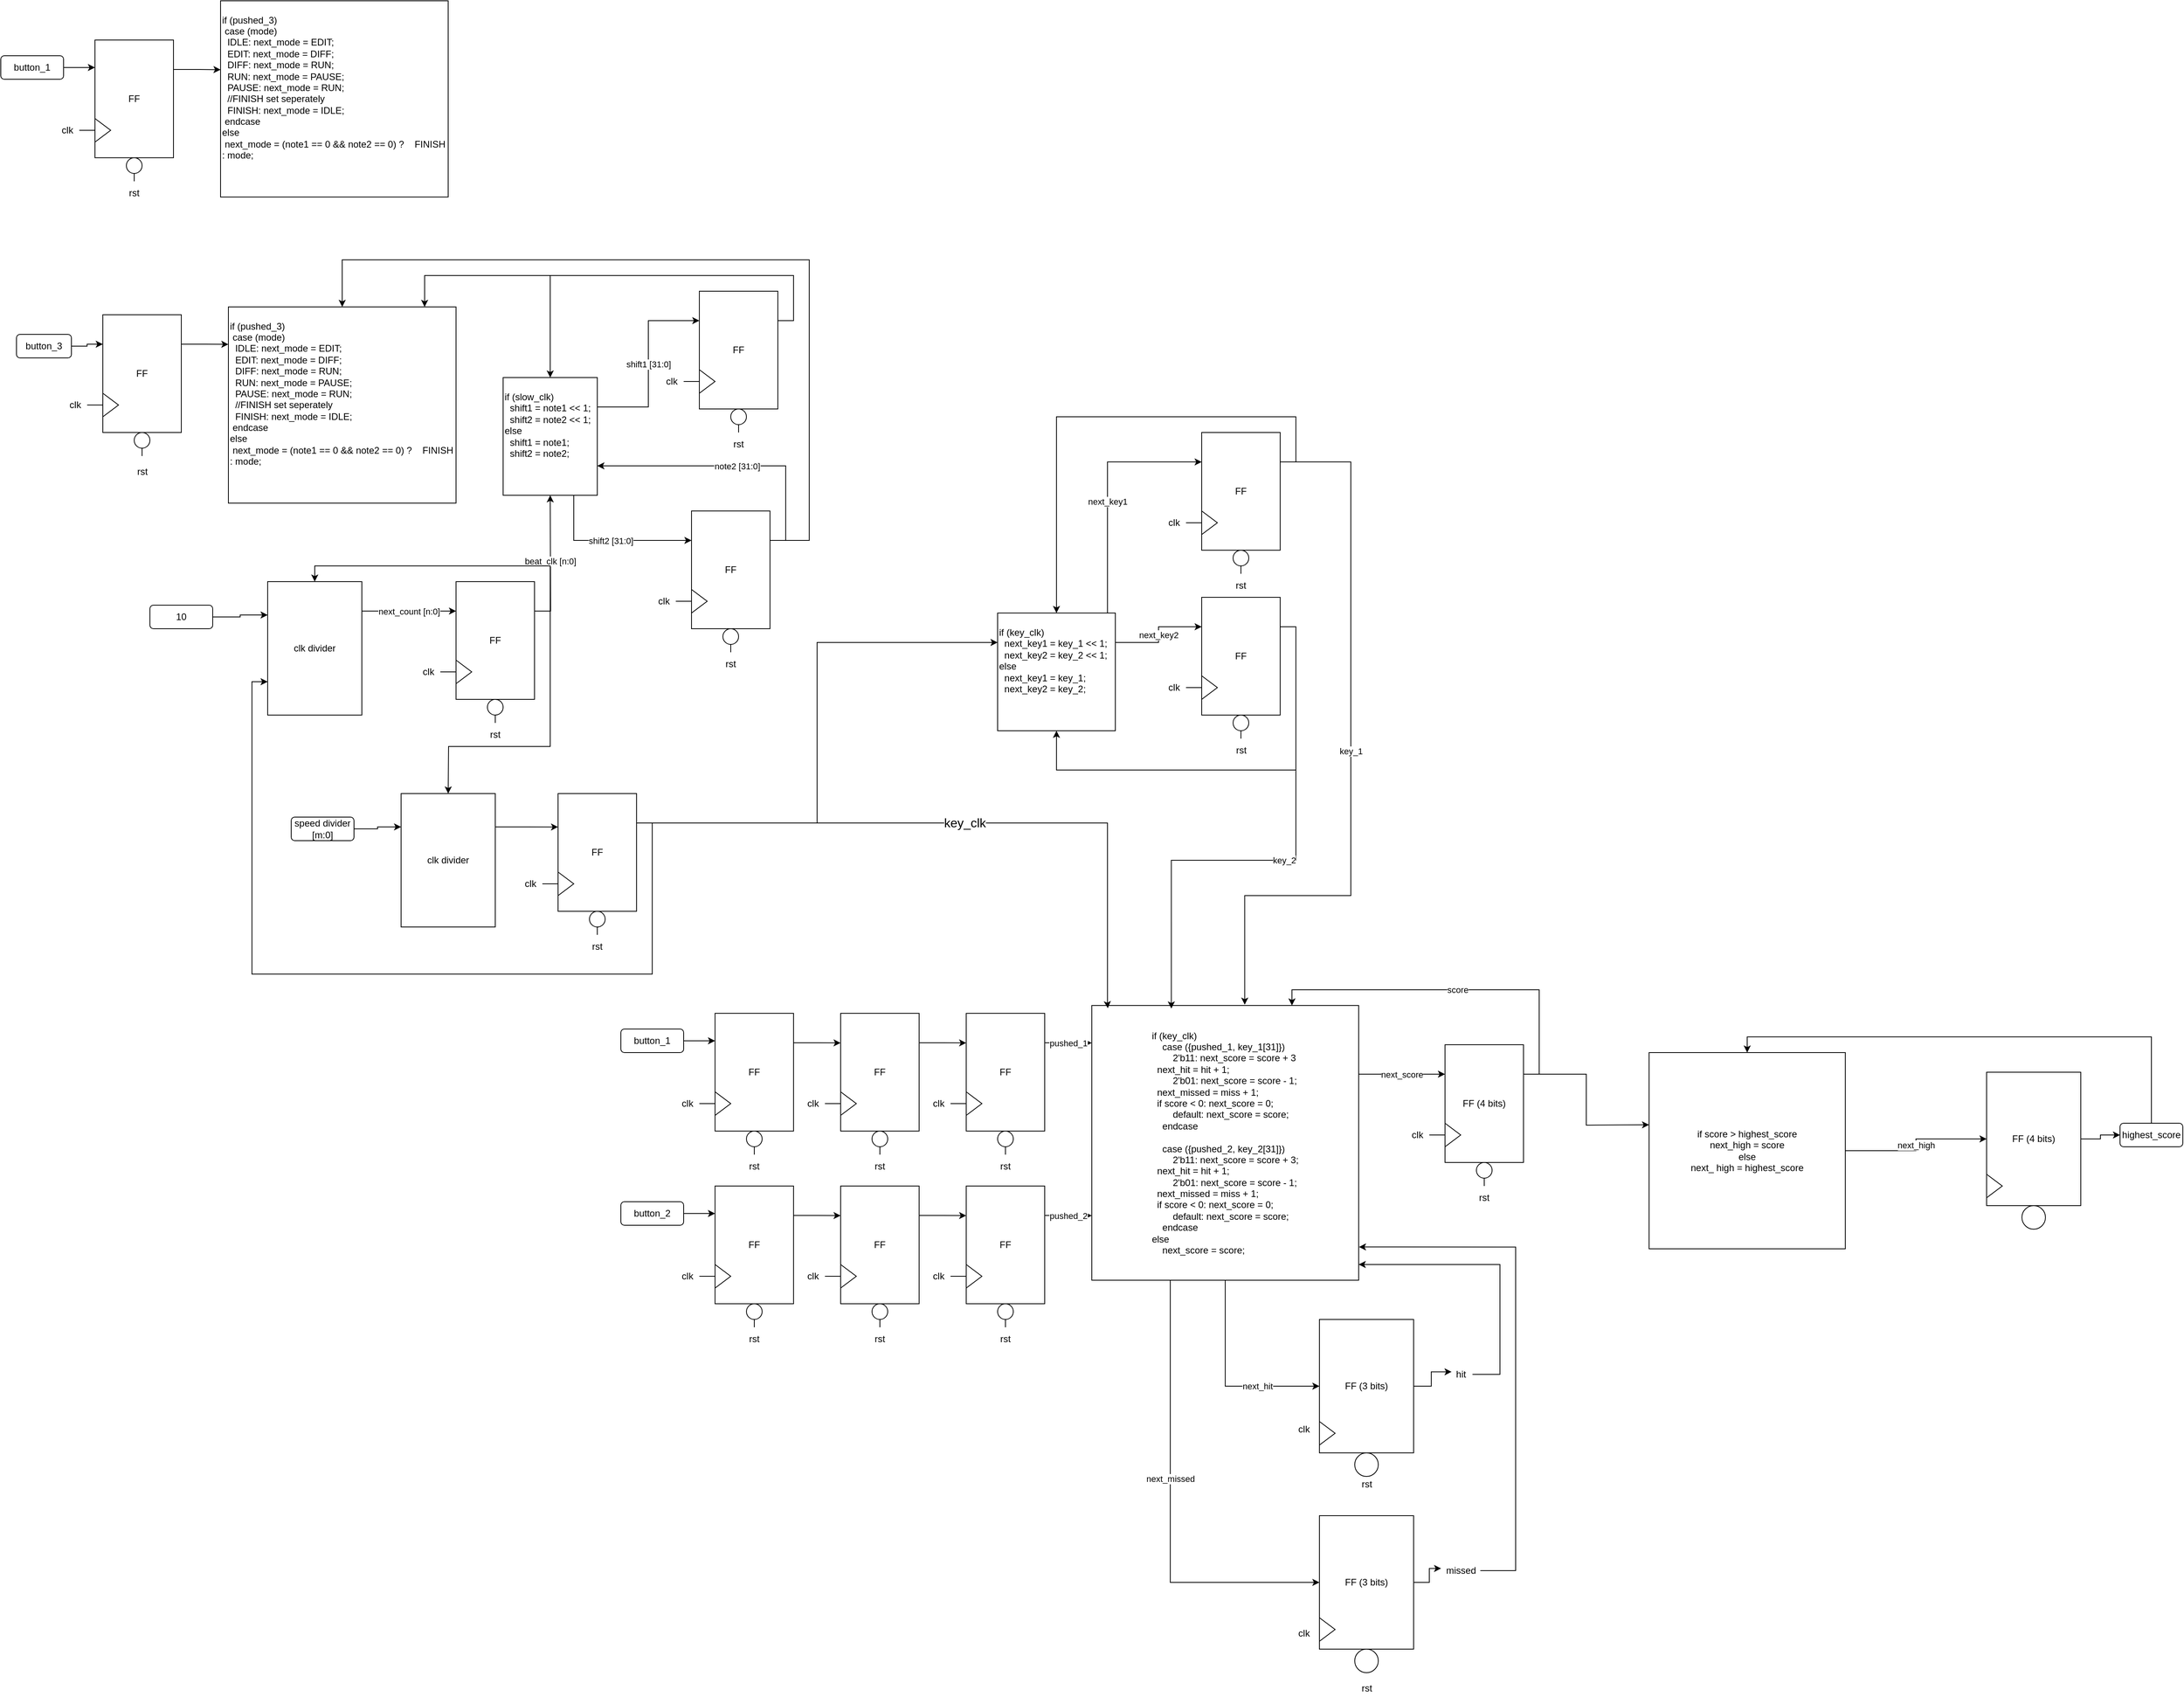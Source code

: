<mxfile version="21.1.5" type="github" pages="2">
  <diagram name="Top RTL" id="1S8q2XNDmcsXaV_S7nfN">
    <mxGraphModel dx="1609" dy="1437" grid="1" gridSize="10" guides="1" tooltips="1" connect="1" arrows="1" fold="1" page="1" pageScale="1" pageWidth="850" pageHeight="1100" math="0" shadow="0">
      <root>
        <mxCell id="0" />
        <mxCell id="1" parent="0" />
        <mxCell id="_48ezdWUlMI7r6iwSk9w-1" value="" style="group" parent="1" connectable="0" vertex="1">
          <mxGeometry x="570" y="100" width="150" height="210" as="geometry" />
        </mxCell>
        <mxCell id="_48ezdWUlMI7r6iwSk9w-3" value="FF" style="rounded=0;whiteSpace=wrap;html=1;" parent="_48ezdWUlMI7r6iwSk9w-1" vertex="1">
          <mxGeometry x="50" width="100" height="150" as="geometry" />
        </mxCell>
        <mxCell id="_48ezdWUlMI7r6iwSk9w-4" value="" style="triangle;whiteSpace=wrap;html=1;" parent="_48ezdWUlMI7r6iwSk9w-1" vertex="1">
          <mxGeometry x="50" y="100" width="20" height="30" as="geometry" />
        </mxCell>
        <mxCell id="_48ezdWUlMI7r6iwSk9w-5" value="" style="ellipse;whiteSpace=wrap;html=1;aspect=fixed;" parent="_48ezdWUlMI7r6iwSk9w-1" vertex="1">
          <mxGeometry x="90" y="150" width="20" height="20" as="geometry" />
        </mxCell>
        <mxCell id="_48ezdWUlMI7r6iwSk9w-6" value="" style="endArrow=none;html=1;rounded=0;exitX=0;exitY=0.5;exitDx=0;exitDy=0;" parent="_48ezdWUlMI7r6iwSk9w-1" source="_48ezdWUlMI7r6iwSk9w-4" edge="1">
          <mxGeometry width="50" height="50" relative="1" as="geometry">
            <mxPoint x="60" y="140" as="sourcePoint" />
            <mxPoint x="30" y="115" as="targetPoint" />
          </mxGeometry>
        </mxCell>
        <mxCell id="_48ezdWUlMI7r6iwSk9w-7" value="clk" style="text;html=1;strokeColor=none;fillColor=none;align=center;verticalAlign=middle;whiteSpace=wrap;rounded=0;" parent="_48ezdWUlMI7r6iwSk9w-1" vertex="1">
          <mxGeometry y="100" width="30" height="30" as="geometry" />
        </mxCell>
        <mxCell id="_48ezdWUlMI7r6iwSk9w-8" value="rst" style="text;html=1;strokeColor=none;fillColor=none;align=center;verticalAlign=middle;whiteSpace=wrap;rounded=0;" parent="_48ezdWUlMI7r6iwSk9w-1" vertex="1">
          <mxGeometry x="85" y="180" width="30" height="30" as="geometry" />
        </mxCell>
        <mxCell id="_48ezdWUlMI7r6iwSk9w-9" value="" style="endArrow=none;html=1;rounded=0;exitX=0.5;exitY=0;exitDx=0;exitDy=0;entryX=0.5;entryY=1;entryDx=0;entryDy=0;" parent="_48ezdWUlMI7r6iwSk9w-1" source="_48ezdWUlMI7r6iwSk9w-8" target="_48ezdWUlMI7r6iwSk9w-5" edge="1">
          <mxGeometry width="50" height="50" relative="1" as="geometry">
            <mxPoint x="60" y="140" as="sourcePoint" />
            <mxPoint x="110" y="90" as="targetPoint" />
          </mxGeometry>
        </mxCell>
        <mxCell id="_48ezdWUlMI7r6iwSk9w-10" value="next_count [n:0]" style="edgeStyle=orthogonalEdgeStyle;rounded=0;orthogonalLoop=1;jettySize=auto;html=1;entryX=0;entryY=0.25;entryDx=0;entryDy=0;" parent="1" source="_48ezdWUlMI7r6iwSk9w-11" target="_48ezdWUlMI7r6iwSk9w-14" edge="1">
          <mxGeometry relative="1" as="geometry">
            <Array as="points">
              <mxPoint x="250" y="508" />
            </Array>
          </mxGeometry>
        </mxCell>
        <mxCell id="_48ezdWUlMI7r6iwSk9w-11" value="clk divider" style="rounded=0;whiteSpace=wrap;html=1;" parent="1" vertex="1">
          <mxGeometry x="70" y="470" width="120" height="170" as="geometry" />
        </mxCell>
        <mxCell id="_48ezdWUlMI7r6iwSk9w-12" value="" style="group" parent="1" connectable="0" vertex="1">
          <mxGeometry x="260" y="470" width="150" height="210" as="geometry" />
        </mxCell>
        <mxCell id="_48ezdWUlMI7r6iwSk9w-13" value="beat_clk [n:0]" style="edgeStyle=orthogonalEdgeStyle;rounded=0;orthogonalLoop=1;jettySize=auto;html=1;exitX=1;exitY=0.25;exitDx=0;exitDy=0;" parent="_48ezdWUlMI7r6iwSk9w-12" source="_48ezdWUlMI7r6iwSk9w-14" edge="1">
          <mxGeometry relative="1" as="geometry">
            <mxPoint x="170" y="-110" as="targetPoint" />
          </mxGeometry>
        </mxCell>
        <mxCell id="7CatKWjEML8j9O0Hms15-1" style="edgeStyle=orthogonalEdgeStyle;rounded=0;hachureGap=4;orthogonalLoop=1;jettySize=auto;html=1;exitX=1;exitY=0.25;exitDx=0;exitDy=0;fontFamily=Architects Daughter;fontSource=https%3A%2F%2Ffonts.googleapis.com%2Fcss%3Ffamily%3DArchitects%2BDaughter;fontSize=16;" parent="_48ezdWUlMI7r6iwSk9w-12" source="_48ezdWUlMI7r6iwSk9w-14" edge="1">
          <mxGeometry relative="1" as="geometry">
            <mxPoint x="40" y="270" as="targetPoint" />
          </mxGeometry>
        </mxCell>
        <mxCell id="_48ezdWUlMI7r6iwSk9w-14" value="FF" style="rounded=0;whiteSpace=wrap;html=1;" parent="_48ezdWUlMI7r6iwSk9w-12" vertex="1">
          <mxGeometry x="50" width="100" height="150" as="geometry" />
        </mxCell>
        <mxCell id="_48ezdWUlMI7r6iwSk9w-15" value="" style="triangle;whiteSpace=wrap;html=1;" parent="_48ezdWUlMI7r6iwSk9w-12" vertex="1">
          <mxGeometry x="50" y="100" width="20" height="30" as="geometry" />
        </mxCell>
        <mxCell id="_48ezdWUlMI7r6iwSk9w-16" value="" style="ellipse;whiteSpace=wrap;html=1;aspect=fixed;" parent="_48ezdWUlMI7r6iwSk9w-12" vertex="1">
          <mxGeometry x="90" y="150" width="20" height="20" as="geometry" />
        </mxCell>
        <mxCell id="_48ezdWUlMI7r6iwSk9w-17" value="" style="endArrow=none;html=1;rounded=0;exitX=0;exitY=0.5;exitDx=0;exitDy=0;" parent="_48ezdWUlMI7r6iwSk9w-12" source="_48ezdWUlMI7r6iwSk9w-15" edge="1">
          <mxGeometry width="50" height="50" relative="1" as="geometry">
            <mxPoint x="60" y="140" as="sourcePoint" />
            <mxPoint x="30" y="115" as="targetPoint" />
          </mxGeometry>
        </mxCell>
        <mxCell id="_48ezdWUlMI7r6iwSk9w-18" value="clk" style="text;html=1;strokeColor=none;fillColor=none;align=center;verticalAlign=middle;whiteSpace=wrap;rounded=0;" parent="_48ezdWUlMI7r6iwSk9w-12" vertex="1">
          <mxGeometry y="100" width="30" height="30" as="geometry" />
        </mxCell>
        <mxCell id="_48ezdWUlMI7r6iwSk9w-19" value="rst" style="text;html=1;strokeColor=none;fillColor=none;align=center;verticalAlign=middle;whiteSpace=wrap;rounded=0;" parent="_48ezdWUlMI7r6iwSk9w-12" vertex="1">
          <mxGeometry x="85" y="180" width="30" height="30" as="geometry" />
        </mxCell>
        <mxCell id="_48ezdWUlMI7r6iwSk9w-20" value="" style="endArrow=none;html=1;rounded=0;exitX=0.5;exitY=0;exitDx=0;exitDy=0;entryX=0.5;entryY=1;entryDx=0;entryDy=0;" parent="_48ezdWUlMI7r6iwSk9w-12" source="_48ezdWUlMI7r6iwSk9w-19" target="_48ezdWUlMI7r6iwSk9w-16" edge="1">
          <mxGeometry width="50" height="50" relative="1" as="geometry">
            <mxPoint x="60" y="140" as="sourcePoint" />
            <mxPoint x="110" y="90" as="targetPoint" />
          </mxGeometry>
        </mxCell>
        <mxCell id="_48ezdWUlMI7r6iwSk9w-21" style="edgeStyle=orthogonalEdgeStyle;rounded=0;orthogonalLoop=1;jettySize=auto;html=1;entryX=0;entryY=0.25;entryDx=0;entryDy=0;" parent="1" source="_48ezdWUlMI7r6iwSk9w-22" target="7CatKWjEML8j9O0Hms15-13" edge="1">
          <mxGeometry relative="1" as="geometry" />
        </mxCell>
        <mxCell id="_48ezdWUlMI7r6iwSk9w-22" value="speed divider [m:0]" style="text;html=1;strokeColor=default;fillColor=none;align=center;verticalAlign=middle;whiteSpace=wrap;rounded=1;" parent="1" vertex="1">
          <mxGeometry x="100" y="770" width="80" height="30" as="geometry" />
        </mxCell>
        <mxCell id="_48ezdWUlMI7r6iwSk9w-23" style="edgeStyle=orthogonalEdgeStyle;rounded=0;orthogonalLoop=1;jettySize=auto;html=1;exitX=1;exitY=0.25;exitDx=0;exitDy=0;entryX=0.5;entryY=0;entryDx=0;entryDy=0;" parent="1" source="_48ezdWUlMI7r6iwSk9w-14" target="_48ezdWUlMI7r6iwSk9w-11" edge="1">
          <mxGeometry relative="1" as="geometry">
            <Array as="points">
              <mxPoint x="430" y="508" />
              <mxPoint x="430" y="450" />
              <mxPoint x="130" y="450" />
            </Array>
          </mxGeometry>
        </mxCell>
        <mxCell id="_48ezdWUlMI7r6iwSk9w-24" value="shift2 [31:0]" style="edgeStyle=orthogonalEdgeStyle;rounded=0;orthogonalLoop=1;jettySize=auto;html=1;exitX=0.75;exitY=1;exitDx=0;exitDy=0;entryX=0;entryY=0.25;entryDx=0;entryDy=0;" parent="1" source="_48ezdWUlMI7r6iwSk9w-26" target="_48ezdWUlMI7r6iwSk9w-29" edge="1">
          <mxGeometry relative="1" as="geometry" />
        </mxCell>
        <mxCell id="_48ezdWUlMI7r6iwSk9w-25" value="shift1 [31:0]" style="edgeStyle=orthogonalEdgeStyle;rounded=0;orthogonalLoop=1;jettySize=auto;html=1;exitX=1;exitY=0.25;exitDx=0;exitDy=0;entryX=0;entryY=0.25;entryDx=0;entryDy=0;" parent="1" source="_48ezdWUlMI7r6iwSk9w-26" target="_48ezdWUlMI7r6iwSk9w-3" edge="1">
          <mxGeometry relative="1" as="geometry" />
        </mxCell>
        <mxCell id="_48ezdWUlMI7r6iwSk9w-26" value="&lt;div align=&quot;left&quot;&gt;if (slow_clk)&lt;/div&gt;&lt;div align=&quot;left&quot;&gt;&amp;nbsp; shift1 = note1 &amp;lt;&amp;lt; 1;&lt;/div&gt;&lt;div align=&quot;left&quot;&gt;&amp;nbsp; shift2 = note2 &amp;lt;&amp;lt; 1;&lt;/div&gt;&lt;div align=&quot;left&quot;&gt;else&lt;/div&gt;&lt;div align=&quot;left&quot;&gt;&amp;nbsp; shift1 = note1;&lt;/div&gt;&lt;div align=&quot;left&quot;&gt;&amp;nbsp; shift2 = note2;&lt;br&gt;&lt;/div&gt;&lt;div align=&quot;left&quot;&gt;&lt;br&gt;&lt;/div&gt;&lt;div align=&quot;left&quot;&gt;&lt;br&gt;&lt;/div&gt;" style="rounded=0;whiteSpace=wrap;html=1;align=left;" parent="1" vertex="1">
          <mxGeometry x="370" y="210" width="120" height="150" as="geometry" />
        </mxCell>
        <mxCell id="_48ezdWUlMI7r6iwSk9w-27" value="" style="group" parent="1" connectable="0" vertex="1">
          <mxGeometry x="560" y="380" width="150" height="210" as="geometry" />
        </mxCell>
        <mxCell id="_48ezdWUlMI7r6iwSk9w-29" value="FF" style="rounded=0;whiteSpace=wrap;html=1;" parent="_48ezdWUlMI7r6iwSk9w-27" vertex="1">
          <mxGeometry x="50" width="100" height="150" as="geometry" />
        </mxCell>
        <mxCell id="_48ezdWUlMI7r6iwSk9w-30" value="" style="triangle;whiteSpace=wrap;html=1;" parent="_48ezdWUlMI7r6iwSk9w-27" vertex="1">
          <mxGeometry x="50" y="100" width="20" height="30" as="geometry" />
        </mxCell>
        <mxCell id="_48ezdWUlMI7r6iwSk9w-32" value="" style="endArrow=none;html=1;rounded=0;exitX=0;exitY=0.5;exitDx=0;exitDy=0;" parent="_48ezdWUlMI7r6iwSk9w-27" source="_48ezdWUlMI7r6iwSk9w-30" edge="1">
          <mxGeometry width="50" height="50" relative="1" as="geometry">
            <mxPoint x="60" y="140" as="sourcePoint" />
            <mxPoint x="30" y="115" as="targetPoint" />
          </mxGeometry>
        </mxCell>
        <mxCell id="_48ezdWUlMI7r6iwSk9w-33" value="clk" style="text;html=1;strokeColor=none;fillColor=none;align=center;verticalAlign=middle;whiteSpace=wrap;rounded=0;" parent="_48ezdWUlMI7r6iwSk9w-27" vertex="1">
          <mxGeometry y="100" width="30" height="30" as="geometry" />
        </mxCell>
        <mxCell id="_48ezdWUlMI7r6iwSk9w-34" value="rst" style="text;html=1;strokeColor=none;fillColor=none;align=center;verticalAlign=middle;whiteSpace=wrap;rounded=0;" parent="_48ezdWUlMI7r6iwSk9w-27" vertex="1">
          <mxGeometry x="85" y="180" width="30" height="30" as="geometry" />
        </mxCell>
        <mxCell id="_48ezdWUlMI7r6iwSk9w-31" value="" style="ellipse;whiteSpace=wrap;html=1;aspect=fixed;" parent="_48ezdWUlMI7r6iwSk9w-27" vertex="1">
          <mxGeometry x="90" y="150" width="20" height="20" as="geometry" />
        </mxCell>
        <mxCell id="_48ezdWUlMI7r6iwSk9w-35" value="" style="endArrow=none;html=1;rounded=0;exitX=0.5;exitY=0;exitDx=0;exitDy=0;entryX=0.5;entryY=1;entryDx=0;entryDy=0;" parent="_48ezdWUlMI7r6iwSk9w-27" target="_48ezdWUlMI7r6iwSk9w-31" edge="1">
          <mxGeometry width="50" height="50" relative="1" as="geometry">
            <mxPoint x="100" y="180" as="sourcePoint" />
            <mxPoint x="110" y="90" as="targetPoint" />
          </mxGeometry>
        </mxCell>
        <mxCell id="_48ezdWUlMI7r6iwSk9w-36" value="note2 [31:0]" style="edgeStyle=orthogonalEdgeStyle;rounded=0;orthogonalLoop=1;jettySize=auto;html=1;exitX=1;exitY=0.25;exitDx=0;exitDy=0;entryX=1;entryY=0.75;entryDx=0;entryDy=0;" parent="1" source="_48ezdWUlMI7r6iwSk9w-29" target="_48ezdWUlMI7r6iwSk9w-26" edge="1">
          <mxGeometry relative="1" as="geometry">
            <Array as="points">
              <mxPoint x="730" y="418" />
              <mxPoint x="730" y="322" />
            </Array>
          </mxGeometry>
        </mxCell>
        <mxCell id="7CatKWjEML8j9O0Hms15-3" value="" style="group" parent="1" connectable="0" vertex="1">
          <mxGeometry x="390" y="740" width="150" height="210" as="geometry" />
        </mxCell>
        <mxCell id="7CatKWjEML8j9O0Hms15-6" value="FF" style="rounded=0;whiteSpace=wrap;html=1;" parent="7CatKWjEML8j9O0Hms15-3" vertex="1">
          <mxGeometry x="50" width="100" height="150" as="geometry" />
        </mxCell>
        <mxCell id="7CatKWjEML8j9O0Hms15-7" value="" style="triangle;whiteSpace=wrap;html=1;" parent="7CatKWjEML8j9O0Hms15-3" vertex="1">
          <mxGeometry x="50" y="100" width="20" height="30" as="geometry" />
        </mxCell>
        <mxCell id="7CatKWjEML8j9O0Hms15-8" value="" style="ellipse;whiteSpace=wrap;html=1;aspect=fixed;" parent="7CatKWjEML8j9O0Hms15-3" vertex="1">
          <mxGeometry x="90" y="150" width="20" height="20" as="geometry" />
        </mxCell>
        <mxCell id="7CatKWjEML8j9O0Hms15-9" value="" style="endArrow=none;html=1;rounded=0;exitX=0;exitY=0.5;exitDx=0;exitDy=0;" parent="7CatKWjEML8j9O0Hms15-3" source="7CatKWjEML8j9O0Hms15-7" edge="1">
          <mxGeometry width="50" height="50" relative="1" as="geometry">
            <mxPoint x="60" y="140" as="sourcePoint" />
            <mxPoint x="30" y="115" as="targetPoint" />
          </mxGeometry>
        </mxCell>
        <mxCell id="7CatKWjEML8j9O0Hms15-10" value="clk" style="text;html=1;strokeColor=none;fillColor=none;align=center;verticalAlign=middle;whiteSpace=wrap;rounded=0;" parent="7CatKWjEML8j9O0Hms15-3" vertex="1">
          <mxGeometry y="100" width="30" height="30" as="geometry" />
        </mxCell>
        <mxCell id="7CatKWjEML8j9O0Hms15-11" value="rst" style="text;html=1;strokeColor=none;fillColor=none;align=center;verticalAlign=middle;whiteSpace=wrap;rounded=0;" parent="7CatKWjEML8j9O0Hms15-3" vertex="1">
          <mxGeometry x="85" y="180" width="30" height="30" as="geometry" />
        </mxCell>
        <mxCell id="7CatKWjEML8j9O0Hms15-12" value="" style="endArrow=none;html=1;rounded=0;exitX=0.5;exitY=0;exitDx=0;exitDy=0;entryX=0.5;entryY=1;entryDx=0;entryDy=0;" parent="7CatKWjEML8j9O0Hms15-3" source="7CatKWjEML8j9O0Hms15-11" target="7CatKWjEML8j9O0Hms15-8" edge="1">
          <mxGeometry width="50" height="50" relative="1" as="geometry">
            <mxPoint x="60" y="140" as="sourcePoint" />
            <mxPoint x="110" y="90" as="targetPoint" />
          </mxGeometry>
        </mxCell>
        <mxCell id="7CatKWjEML8j9O0Hms15-14" style="edgeStyle=orthogonalEdgeStyle;rounded=0;hachureGap=4;orthogonalLoop=1;jettySize=auto;html=1;exitX=1;exitY=0.25;exitDx=0;exitDy=0;entryX=0;entryY=0.284;entryDx=0;entryDy=0;entryPerimeter=0;fontFamily=Architects Daughter;fontSource=https%3A%2F%2Ffonts.googleapis.com%2Fcss%3Ffamily%3DArchitects%2BDaughter;fontSize=16;" parent="1" source="7CatKWjEML8j9O0Hms15-13" target="7CatKWjEML8j9O0Hms15-6" edge="1">
          <mxGeometry relative="1" as="geometry" />
        </mxCell>
        <mxCell id="7CatKWjEML8j9O0Hms15-13" value="clk divider" style="rounded=0;whiteSpace=wrap;html=1;" parent="1" vertex="1">
          <mxGeometry x="240" y="740" width="120" height="170" as="geometry" />
        </mxCell>
        <mxCell id="7CatKWjEML8j9O0Hms15-19" style="edgeStyle=orthogonalEdgeStyle;rounded=0;hachureGap=4;orthogonalLoop=1;jettySize=auto;html=1;entryX=0;entryY=0.25;entryDx=0;entryDy=0;fontFamily=Architects Daughter;fontSource=https%3A%2F%2Ffonts.googleapis.com%2Fcss%3Ffamily%3DArchitects%2BDaughter;fontSize=16;" parent="1" source="7CatKWjEML8j9O0Hms15-18" target="_48ezdWUlMI7r6iwSk9w-11" edge="1">
          <mxGeometry relative="1" as="geometry" />
        </mxCell>
        <mxCell id="7CatKWjEML8j9O0Hms15-18" value="10" style="text;html=1;strokeColor=default;fillColor=none;align=center;verticalAlign=middle;whiteSpace=wrap;rounded=1;" parent="1" vertex="1">
          <mxGeometry x="-80" y="500" width="80" height="30" as="geometry" />
        </mxCell>
        <mxCell id="7CatKWjEML8j9O0Hms15-22" style="edgeStyle=orthogonalEdgeStyle;rounded=0;orthogonalLoop=1;jettySize=auto;html=1;exitX=1;exitY=0.25;exitDx=0;exitDy=0;entryX=0;entryY=0.75;entryDx=0;entryDy=0;" parent="1" source="7CatKWjEML8j9O0Hms15-6" target="_48ezdWUlMI7r6iwSk9w-11" edge="1">
          <mxGeometry relative="1" as="geometry">
            <Array as="points">
              <mxPoint x="560" y="778" />
              <mxPoint x="560" y="970" />
              <mxPoint x="50" y="970" />
              <mxPoint x="50" y="598" />
            </Array>
          </mxGeometry>
        </mxCell>
        <mxCell id="7CatKWjEML8j9O0Hms15-23" value="" style="group" parent="1" connectable="0" vertex="1">
          <mxGeometry x="590" y="1020" width="150" height="210" as="geometry" />
        </mxCell>
        <mxCell id="7CatKWjEML8j9O0Hms15-24" style="edgeStyle=orthogonalEdgeStyle;rounded=0;orthogonalLoop=1;jettySize=auto;html=1;exitX=1;exitY=0.25;exitDx=0;exitDy=0;" parent="7CatKWjEML8j9O0Hms15-23" source="7CatKWjEML8j9O0Hms15-25" edge="1">
          <mxGeometry relative="1" as="geometry">
            <mxPoint x="210" y="37.714" as="targetPoint" />
          </mxGeometry>
        </mxCell>
        <mxCell id="7CatKWjEML8j9O0Hms15-25" value="FF" style="rounded=0;whiteSpace=wrap;html=1;" parent="7CatKWjEML8j9O0Hms15-23" vertex="1">
          <mxGeometry x="50" width="100" height="150" as="geometry" />
        </mxCell>
        <mxCell id="7CatKWjEML8j9O0Hms15-26" value="" style="triangle;whiteSpace=wrap;html=1;" parent="7CatKWjEML8j9O0Hms15-23" vertex="1">
          <mxGeometry x="50" y="100" width="20" height="30" as="geometry" />
        </mxCell>
        <mxCell id="7CatKWjEML8j9O0Hms15-27" value="" style="ellipse;whiteSpace=wrap;html=1;aspect=fixed;" parent="7CatKWjEML8j9O0Hms15-23" vertex="1">
          <mxGeometry x="90" y="150" width="20" height="20" as="geometry" />
        </mxCell>
        <mxCell id="7CatKWjEML8j9O0Hms15-28" value="" style="endArrow=none;html=1;rounded=0;exitX=0;exitY=0.5;exitDx=0;exitDy=0;" parent="7CatKWjEML8j9O0Hms15-23" source="7CatKWjEML8j9O0Hms15-26" edge="1">
          <mxGeometry width="50" height="50" relative="1" as="geometry">
            <mxPoint x="60" y="140" as="sourcePoint" />
            <mxPoint x="30" y="115" as="targetPoint" />
          </mxGeometry>
        </mxCell>
        <mxCell id="7CatKWjEML8j9O0Hms15-29" value="clk" style="text;html=1;strokeColor=none;fillColor=none;align=center;verticalAlign=middle;whiteSpace=wrap;rounded=0;" parent="7CatKWjEML8j9O0Hms15-23" vertex="1">
          <mxGeometry y="100" width="30" height="30" as="geometry" />
        </mxCell>
        <mxCell id="7CatKWjEML8j9O0Hms15-30" value="rst" style="text;html=1;strokeColor=none;fillColor=none;align=center;verticalAlign=middle;whiteSpace=wrap;rounded=0;" parent="7CatKWjEML8j9O0Hms15-23" vertex="1">
          <mxGeometry x="85" y="180" width="30" height="30" as="geometry" />
        </mxCell>
        <mxCell id="7CatKWjEML8j9O0Hms15-31" value="" style="endArrow=none;html=1;rounded=0;exitX=0.5;exitY=0;exitDx=0;exitDy=0;entryX=0.5;entryY=1;entryDx=0;entryDy=0;" parent="7CatKWjEML8j9O0Hms15-23" source="7CatKWjEML8j9O0Hms15-30" target="7CatKWjEML8j9O0Hms15-27" edge="1">
          <mxGeometry width="50" height="50" relative="1" as="geometry">
            <mxPoint x="60" y="140" as="sourcePoint" />
            <mxPoint x="110" y="90" as="targetPoint" />
          </mxGeometry>
        </mxCell>
        <mxCell id="7CatKWjEML8j9O0Hms15-32" value="" style="group" parent="1" connectable="0" vertex="1">
          <mxGeometry x="750" y="1020" width="150" height="210" as="geometry" />
        </mxCell>
        <mxCell id="7CatKWjEML8j9O0Hms15-33" style="edgeStyle=orthogonalEdgeStyle;rounded=0;orthogonalLoop=1;jettySize=auto;html=1;exitX=1;exitY=0.25;exitDx=0;exitDy=0;" parent="7CatKWjEML8j9O0Hms15-32" source="7CatKWjEML8j9O0Hms15-34" edge="1">
          <mxGeometry relative="1" as="geometry">
            <mxPoint x="210" y="37.714" as="targetPoint" />
          </mxGeometry>
        </mxCell>
        <mxCell id="7CatKWjEML8j9O0Hms15-34" value="FF" style="rounded=0;whiteSpace=wrap;html=1;" parent="7CatKWjEML8j9O0Hms15-32" vertex="1">
          <mxGeometry x="50" width="100" height="150" as="geometry" />
        </mxCell>
        <mxCell id="7CatKWjEML8j9O0Hms15-35" value="" style="triangle;whiteSpace=wrap;html=1;" parent="7CatKWjEML8j9O0Hms15-32" vertex="1">
          <mxGeometry x="50" y="100" width="20" height="30" as="geometry" />
        </mxCell>
        <mxCell id="7CatKWjEML8j9O0Hms15-36" value="" style="ellipse;whiteSpace=wrap;html=1;aspect=fixed;" parent="7CatKWjEML8j9O0Hms15-32" vertex="1">
          <mxGeometry x="90" y="150" width="20" height="20" as="geometry" />
        </mxCell>
        <mxCell id="7CatKWjEML8j9O0Hms15-37" value="" style="endArrow=none;html=1;rounded=0;exitX=0;exitY=0.5;exitDx=0;exitDy=0;" parent="7CatKWjEML8j9O0Hms15-32" source="7CatKWjEML8j9O0Hms15-35" edge="1">
          <mxGeometry width="50" height="50" relative="1" as="geometry">
            <mxPoint x="60" y="140" as="sourcePoint" />
            <mxPoint x="30" y="115" as="targetPoint" />
          </mxGeometry>
        </mxCell>
        <mxCell id="7CatKWjEML8j9O0Hms15-38" value="clk" style="text;html=1;strokeColor=none;fillColor=none;align=center;verticalAlign=middle;whiteSpace=wrap;rounded=0;" parent="7CatKWjEML8j9O0Hms15-32" vertex="1">
          <mxGeometry y="100" width="30" height="30" as="geometry" />
        </mxCell>
        <mxCell id="7CatKWjEML8j9O0Hms15-39" value="rst" style="text;html=1;strokeColor=none;fillColor=none;align=center;verticalAlign=middle;whiteSpace=wrap;rounded=0;" parent="7CatKWjEML8j9O0Hms15-32" vertex="1">
          <mxGeometry x="85" y="180" width="30" height="30" as="geometry" />
        </mxCell>
        <mxCell id="7CatKWjEML8j9O0Hms15-40" value="" style="endArrow=none;html=1;rounded=0;exitX=0.5;exitY=0;exitDx=0;exitDy=0;entryX=0.5;entryY=1;entryDx=0;entryDy=0;" parent="7CatKWjEML8j9O0Hms15-32" source="7CatKWjEML8j9O0Hms15-39" target="7CatKWjEML8j9O0Hms15-36" edge="1">
          <mxGeometry width="50" height="50" relative="1" as="geometry">
            <mxPoint x="60" y="140" as="sourcePoint" />
            <mxPoint x="110" y="90" as="targetPoint" />
          </mxGeometry>
        </mxCell>
        <mxCell id="7CatKWjEML8j9O0Hms15-41" value="" style="group" parent="1" connectable="0" vertex="1">
          <mxGeometry x="910" y="1020" width="150" height="210" as="geometry" />
        </mxCell>
        <mxCell id="7CatKWjEML8j9O0Hms15-42" value="pushed_1" style="edgeStyle=orthogonalEdgeStyle;rounded=0;orthogonalLoop=1;jettySize=auto;html=1;exitX=1;exitY=0.25;exitDx=0;exitDy=0;" parent="7CatKWjEML8j9O0Hms15-41" source="7CatKWjEML8j9O0Hms15-43" edge="1">
          <mxGeometry relative="1" as="geometry">
            <mxPoint x="210" y="37.714" as="targetPoint" />
          </mxGeometry>
        </mxCell>
        <mxCell id="7CatKWjEML8j9O0Hms15-43" value="FF" style="rounded=0;whiteSpace=wrap;html=1;" parent="7CatKWjEML8j9O0Hms15-41" vertex="1">
          <mxGeometry x="50" width="100" height="150" as="geometry" />
        </mxCell>
        <mxCell id="7CatKWjEML8j9O0Hms15-44" value="" style="triangle;whiteSpace=wrap;html=1;" parent="7CatKWjEML8j9O0Hms15-41" vertex="1">
          <mxGeometry x="50" y="100" width="20" height="30" as="geometry" />
        </mxCell>
        <mxCell id="7CatKWjEML8j9O0Hms15-45" value="" style="ellipse;whiteSpace=wrap;html=1;aspect=fixed;" parent="7CatKWjEML8j9O0Hms15-41" vertex="1">
          <mxGeometry x="90" y="150" width="20" height="20" as="geometry" />
        </mxCell>
        <mxCell id="7CatKWjEML8j9O0Hms15-46" value="" style="endArrow=none;html=1;rounded=0;exitX=0;exitY=0.5;exitDx=0;exitDy=0;" parent="7CatKWjEML8j9O0Hms15-41" source="7CatKWjEML8j9O0Hms15-44" edge="1">
          <mxGeometry width="50" height="50" relative="1" as="geometry">
            <mxPoint x="60" y="140" as="sourcePoint" />
            <mxPoint x="30" y="115" as="targetPoint" />
          </mxGeometry>
        </mxCell>
        <mxCell id="7CatKWjEML8j9O0Hms15-47" value="clk" style="text;html=1;strokeColor=none;fillColor=none;align=center;verticalAlign=middle;whiteSpace=wrap;rounded=0;" parent="7CatKWjEML8j9O0Hms15-41" vertex="1">
          <mxGeometry y="100" width="30" height="30" as="geometry" />
        </mxCell>
        <mxCell id="7CatKWjEML8j9O0Hms15-48" value="rst" style="text;html=1;strokeColor=none;fillColor=none;align=center;verticalAlign=middle;whiteSpace=wrap;rounded=0;" parent="7CatKWjEML8j9O0Hms15-41" vertex="1">
          <mxGeometry x="85" y="180" width="30" height="30" as="geometry" />
        </mxCell>
        <mxCell id="7CatKWjEML8j9O0Hms15-49" value="" style="endArrow=none;html=1;rounded=0;exitX=0.5;exitY=0;exitDx=0;exitDy=0;entryX=0.5;entryY=1;entryDx=0;entryDy=0;" parent="7CatKWjEML8j9O0Hms15-41" source="7CatKWjEML8j9O0Hms15-48" target="7CatKWjEML8j9O0Hms15-45" edge="1">
          <mxGeometry width="50" height="50" relative="1" as="geometry">
            <mxPoint x="60" y="140" as="sourcePoint" />
            <mxPoint x="110" y="90" as="targetPoint" />
          </mxGeometry>
        </mxCell>
        <mxCell id="7CatKWjEML8j9O0Hms15-60" style="edgeStyle=orthogonalEdgeStyle;rounded=0;orthogonalLoop=1;jettySize=auto;html=1;" parent="1" source="7CatKWjEML8j9O0Hms15-59" edge="1">
          <mxGeometry relative="1" as="geometry">
            <mxPoint x="640" y="1055" as="targetPoint" />
          </mxGeometry>
        </mxCell>
        <mxCell id="7CatKWjEML8j9O0Hms15-59" value="button_1" style="text;html=1;strokeColor=default;fillColor=none;align=center;verticalAlign=middle;whiteSpace=wrap;rounded=1;" parent="1" vertex="1">
          <mxGeometry x="520" y="1040" width="80" height="30" as="geometry" />
        </mxCell>
        <mxCell id="7CatKWjEML8j9O0Hms15-61" value="" style="group" parent="1" connectable="0" vertex="1">
          <mxGeometry x="600" y="1240" width="150" height="210" as="geometry" />
        </mxCell>
        <mxCell id="7CatKWjEML8j9O0Hms15-62" style="edgeStyle=orthogonalEdgeStyle;rounded=0;orthogonalLoop=1;jettySize=auto;html=1;exitX=1;exitY=0.25;exitDx=0;exitDy=0;" parent="7CatKWjEML8j9O0Hms15-61" source="7CatKWjEML8j9O0Hms15-63" edge="1">
          <mxGeometry relative="1" as="geometry">
            <mxPoint x="200" y="37.714" as="targetPoint" />
          </mxGeometry>
        </mxCell>
        <mxCell id="7CatKWjEML8j9O0Hms15-63" value="FF" style="rounded=0;whiteSpace=wrap;html=1;" parent="7CatKWjEML8j9O0Hms15-61" vertex="1">
          <mxGeometry x="40" width="100" height="150" as="geometry" />
        </mxCell>
        <mxCell id="7CatKWjEML8j9O0Hms15-64" value="" style="triangle;whiteSpace=wrap;html=1;" parent="7CatKWjEML8j9O0Hms15-61" vertex="1">
          <mxGeometry x="40" y="100" width="20" height="30" as="geometry" />
        </mxCell>
        <mxCell id="7CatKWjEML8j9O0Hms15-65" value="" style="ellipse;whiteSpace=wrap;html=1;aspect=fixed;" parent="7CatKWjEML8j9O0Hms15-61" vertex="1">
          <mxGeometry x="80" y="150" width="20" height="20" as="geometry" />
        </mxCell>
        <mxCell id="7CatKWjEML8j9O0Hms15-66" value="" style="endArrow=none;html=1;rounded=0;exitX=0;exitY=0.5;exitDx=0;exitDy=0;" parent="7CatKWjEML8j9O0Hms15-61" source="7CatKWjEML8j9O0Hms15-64" edge="1">
          <mxGeometry width="50" height="50" relative="1" as="geometry">
            <mxPoint x="50" y="140" as="sourcePoint" />
            <mxPoint x="20" y="115" as="targetPoint" />
          </mxGeometry>
        </mxCell>
        <mxCell id="7CatKWjEML8j9O0Hms15-67" value="clk" style="text;html=1;strokeColor=none;fillColor=none;align=center;verticalAlign=middle;whiteSpace=wrap;rounded=0;" parent="7CatKWjEML8j9O0Hms15-61" vertex="1">
          <mxGeometry x="-10" y="100" width="30" height="30" as="geometry" />
        </mxCell>
        <mxCell id="7CatKWjEML8j9O0Hms15-68" value="rst" style="text;html=1;strokeColor=none;fillColor=none;align=center;verticalAlign=middle;whiteSpace=wrap;rounded=0;" parent="7CatKWjEML8j9O0Hms15-61" vertex="1">
          <mxGeometry x="75" y="180" width="30" height="30" as="geometry" />
        </mxCell>
        <mxCell id="7CatKWjEML8j9O0Hms15-69" value="" style="endArrow=none;html=1;rounded=0;exitX=0.5;exitY=0;exitDx=0;exitDy=0;entryX=0.5;entryY=1;entryDx=0;entryDy=0;" parent="7CatKWjEML8j9O0Hms15-61" target="7CatKWjEML8j9O0Hms15-65" edge="1">
          <mxGeometry width="50" height="50" relative="1" as="geometry">
            <mxPoint x="90" y="180" as="sourcePoint" />
            <mxPoint x="100" y="90" as="targetPoint" />
          </mxGeometry>
        </mxCell>
        <mxCell id="7CatKWjEML8j9O0Hms15-70" value="" style="group" parent="1" connectable="0" vertex="1">
          <mxGeometry x="760" y="1240" width="150" height="210" as="geometry" />
        </mxCell>
        <mxCell id="7CatKWjEML8j9O0Hms15-71" style="edgeStyle=orthogonalEdgeStyle;rounded=0;orthogonalLoop=1;jettySize=auto;html=1;exitX=1;exitY=0.25;exitDx=0;exitDy=0;" parent="7CatKWjEML8j9O0Hms15-70" source="7CatKWjEML8j9O0Hms15-72" edge="1">
          <mxGeometry relative="1" as="geometry">
            <mxPoint x="200" y="37.714" as="targetPoint" />
          </mxGeometry>
        </mxCell>
        <mxCell id="7CatKWjEML8j9O0Hms15-72" value="FF" style="rounded=0;whiteSpace=wrap;html=1;" parent="7CatKWjEML8j9O0Hms15-70" vertex="1">
          <mxGeometry x="40" width="100" height="150" as="geometry" />
        </mxCell>
        <mxCell id="7CatKWjEML8j9O0Hms15-73" value="" style="triangle;whiteSpace=wrap;html=1;" parent="7CatKWjEML8j9O0Hms15-70" vertex="1">
          <mxGeometry x="40" y="100" width="20" height="30" as="geometry" />
        </mxCell>
        <mxCell id="7CatKWjEML8j9O0Hms15-74" value="" style="ellipse;whiteSpace=wrap;html=1;aspect=fixed;" parent="7CatKWjEML8j9O0Hms15-70" vertex="1">
          <mxGeometry x="80" y="150" width="20" height="20" as="geometry" />
        </mxCell>
        <mxCell id="7CatKWjEML8j9O0Hms15-75" value="" style="endArrow=none;html=1;rounded=0;exitX=0;exitY=0.5;exitDx=0;exitDy=0;" parent="7CatKWjEML8j9O0Hms15-70" source="7CatKWjEML8j9O0Hms15-73" edge="1">
          <mxGeometry width="50" height="50" relative="1" as="geometry">
            <mxPoint x="50" y="140" as="sourcePoint" />
            <mxPoint x="20" y="115" as="targetPoint" />
          </mxGeometry>
        </mxCell>
        <mxCell id="7CatKWjEML8j9O0Hms15-76" value="clk" style="text;html=1;strokeColor=none;fillColor=none;align=center;verticalAlign=middle;whiteSpace=wrap;rounded=0;" parent="7CatKWjEML8j9O0Hms15-70" vertex="1">
          <mxGeometry x="-10" y="100" width="30" height="30" as="geometry" />
        </mxCell>
        <mxCell id="7CatKWjEML8j9O0Hms15-77" value="rst" style="text;html=1;strokeColor=none;fillColor=none;align=center;verticalAlign=middle;whiteSpace=wrap;rounded=0;" parent="7CatKWjEML8j9O0Hms15-70" vertex="1">
          <mxGeometry x="75" y="180" width="30" height="30" as="geometry" />
        </mxCell>
        <mxCell id="7CatKWjEML8j9O0Hms15-78" value="" style="endArrow=none;html=1;rounded=0;exitX=0.5;exitY=0;exitDx=0;exitDy=0;entryX=0.5;entryY=1;entryDx=0;entryDy=0;" parent="7CatKWjEML8j9O0Hms15-70" target="7CatKWjEML8j9O0Hms15-74" edge="1">
          <mxGeometry width="50" height="50" relative="1" as="geometry">
            <mxPoint x="90" y="180" as="sourcePoint" />
            <mxPoint x="100" y="90" as="targetPoint" />
          </mxGeometry>
        </mxCell>
        <mxCell id="7CatKWjEML8j9O0Hms15-79" value="" style="group" parent="1" connectable="0" vertex="1">
          <mxGeometry x="920" y="1240" width="150" height="210" as="geometry" />
        </mxCell>
        <mxCell id="7CatKWjEML8j9O0Hms15-80" value="pushed_2" style="edgeStyle=orthogonalEdgeStyle;rounded=0;orthogonalLoop=1;jettySize=auto;html=1;exitX=1;exitY=0.25;exitDx=0;exitDy=0;" parent="7CatKWjEML8j9O0Hms15-79" source="7CatKWjEML8j9O0Hms15-81" edge="1">
          <mxGeometry relative="1" as="geometry">
            <mxPoint x="200" y="37.714" as="targetPoint" />
          </mxGeometry>
        </mxCell>
        <mxCell id="7CatKWjEML8j9O0Hms15-81" value="FF" style="rounded=0;whiteSpace=wrap;html=1;" parent="7CatKWjEML8j9O0Hms15-79" vertex="1">
          <mxGeometry x="40" width="100" height="150" as="geometry" />
        </mxCell>
        <mxCell id="7CatKWjEML8j9O0Hms15-82" value="" style="triangle;whiteSpace=wrap;html=1;" parent="7CatKWjEML8j9O0Hms15-79" vertex="1">
          <mxGeometry x="40" y="100" width="20" height="30" as="geometry" />
        </mxCell>
        <mxCell id="7CatKWjEML8j9O0Hms15-83" value="" style="ellipse;whiteSpace=wrap;html=1;aspect=fixed;" parent="7CatKWjEML8j9O0Hms15-79" vertex="1">
          <mxGeometry x="80" y="150" width="20" height="20" as="geometry" />
        </mxCell>
        <mxCell id="7CatKWjEML8j9O0Hms15-84" value="" style="endArrow=none;html=1;rounded=0;exitX=0;exitY=0.5;exitDx=0;exitDy=0;" parent="7CatKWjEML8j9O0Hms15-79" source="7CatKWjEML8j9O0Hms15-82" edge="1">
          <mxGeometry width="50" height="50" relative="1" as="geometry">
            <mxPoint x="50" y="140" as="sourcePoint" />
            <mxPoint x="20" y="115" as="targetPoint" />
          </mxGeometry>
        </mxCell>
        <mxCell id="7CatKWjEML8j9O0Hms15-85" value="clk" style="text;html=1;strokeColor=none;fillColor=none;align=center;verticalAlign=middle;whiteSpace=wrap;rounded=0;" parent="7CatKWjEML8j9O0Hms15-79" vertex="1">
          <mxGeometry x="-10" y="100" width="30" height="30" as="geometry" />
        </mxCell>
        <mxCell id="7CatKWjEML8j9O0Hms15-86" value="rst" style="text;html=1;strokeColor=none;fillColor=none;align=center;verticalAlign=middle;whiteSpace=wrap;rounded=0;" parent="7CatKWjEML8j9O0Hms15-79" vertex="1">
          <mxGeometry x="75" y="180" width="30" height="30" as="geometry" />
        </mxCell>
        <mxCell id="7CatKWjEML8j9O0Hms15-87" value="" style="endArrow=none;html=1;rounded=0;exitX=0.5;exitY=0;exitDx=0;exitDy=0;entryX=0.5;entryY=1;entryDx=0;entryDy=0;" parent="7CatKWjEML8j9O0Hms15-79" target="7CatKWjEML8j9O0Hms15-83" edge="1">
          <mxGeometry width="50" height="50" relative="1" as="geometry">
            <mxPoint x="90" y="180" as="sourcePoint" />
            <mxPoint x="100" y="90" as="targetPoint" />
          </mxGeometry>
        </mxCell>
        <mxCell id="7CatKWjEML8j9O0Hms15-88" style="edgeStyle=orthogonalEdgeStyle;rounded=0;orthogonalLoop=1;jettySize=auto;html=1;" parent="1" source="7CatKWjEML8j9O0Hms15-89" edge="1">
          <mxGeometry relative="1" as="geometry">
            <mxPoint x="640" y="1275" as="targetPoint" />
          </mxGeometry>
        </mxCell>
        <mxCell id="7CatKWjEML8j9O0Hms15-89" value="button_2" style="text;html=1;strokeColor=default;fillColor=none;align=center;verticalAlign=middle;whiteSpace=wrap;rounded=1;" parent="1" vertex="1">
          <mxGeometry x="520" y="1260" width="80" height="30" as="geometry" />
        </mxCell>
        <mxCell id="7CatKWjEML8j9O0Hms15-102" value="next_score" style="edgeStyle=orthogonalEdgeStyle;rounded=0;orthogonalLoop=1;jettySize=auto;html=1;exitX=1;exitY=0.25;exitDx=0;exitDy=0;entryX=0;entryY=0.25;entryDx=0;entryDy=0;" parent="1" source="7CatKWjEML8j9O0Hms15-90" target="7CatKWjEML8j9O0Hms15-95" edge="1">
          <mxGeometry relative="1" as="geometry" />
        </mxCell>
        <mxCell id="ZrkxS-IGlXJ0fzdZeAPc-16" value="next_hit" style="edgeStyle=orthogonalEdgeStyle;rounded=0;orthogonalLoop=1;jettySize=auto;html=1;entryX=0;entryY=0.5;entryDx=0;entryDy=0;" parent="1" source="7CatKWjEML8j9O0Hms15-90" target="ZrkxS-IGlXJ0fzdZeAPc-7" edge="1">
          <mxGeometry x="0.372" relative="1" as="geometry">
            <mxPoint x="1" as="offset" />
          </mxGeometry>
        </mxCell>
        <mxCell id="ZrkxS-IGlXJ0fzdZeAPc-17" value="next_missed" style="edgeStyle=orthogonalEdgeStyle;rounded=0;orthogonalLoop=1;jettySize=auto;html=1;exitX=0.5;exitY=1;exitDx=0;exitDy=0;entryX=0;entryY=0.5;entryDx=0;entryDy=0;" parent="1" source="7CatKWjEML8j9O0Hms15-90" target="ZrkxS-IGlXJ0fzdZeAPc-11" edge="1">
          <mxGeometry relative="1" as="geometry">
            <Array as="points">
              <mxPoint x="1220" y="1360" />
              <mxPoint x="1220" y="1745" />
            </Array>
          </mxGeometry>
        </mxCell>
        <mxCell id="7CatKWjEML8j9O0Hms15-90" value="&lt;div style=&quot;text-align: left&quot;&gt;&lt;span&gt;if (key_clk)&lt;/span&gt;&lt;br&gt;&lt;/div&gt;&lt;div style=&quot;text-align: left&quot;&gt;&lt;span&gt;&lt;span&gt;&lt;span&gt;&amp;nbsp;&amp;nbsp;&amp;nbsp;&amp;nbsp;&lt;/span&gt;&lt;/span&gt;case ({pushed_1, key_1[31]})&lt;/span&gt;&lt;/div&gt;&lt;div style=&quot;text-align: left&quot;&gt;&lt;span&gt;&lt;span&gt;&lt;span&gt;&amp;nbsp;&amp;nbsp;&amp;nbsp;&amp;nbsp;&lt;/span&gt;&lt;span&gt;&lt;span&gt;&amp;nbsp;&amp;nbsp;&amp;nbsp;&amp;nbsp;&lt;/span&gt;&lt;/span&gt;2&lt;/span&gt;&#39;b11: next_score = score + 3&lt;br&gt;&lt;/span&gt;&lt;/div&gt;&lt;div style=&quot;text-align: left&quot;&gt;&lt;span&gt;&lt;span&gt; &lt;/span&gt;&lt;span&gt; &lt;span&gt; &lt;/span&gt;&lt;span style=&quot;white-space: pre&quot;&gt; &lt;/span&gt;&lt;span style=&quot;white-space: pre&quot;&gt; &lt;/span&gt;n&lt;/span&gt;ext_hit = hit + 1;&lt;br&gt;&lt;/span&gt;&lt;/div&gt;&lt;div style=&quot;text-align: left&quot;&gt;&lt;span&gt;&lt;span&gt;&lt;span&gt;&amp;nbsp;&amp;nbsp;&amp;nbsp;&amp;nbsp;&lt;/span&gt;&lt;/span&gt;&lt;span&gt;&lt;span&gt;&amp;nbsp;&amp;nbsp;&amp;nbsp;&amp;nbsp;&lt;/span&gt;&lt;/span&gt;2&#39;b01: next_score = score - 1;&lt;br&gt;&lt;/span&gt;&lt;/div&gt;&lt;div style=&quot;text-align: left&quot;&gt;&lt;span&gt;&lt;span&gt; &lt;/span&gt;&lt;span&gt; &lt;/span&gt;&lt;span&gt; &lt;/span&gt;&lt;span style=&quot;white-space: pre&quot;&gt; &lt;/span&gt;&lt;span style=&quot;white-space: pre&quot;&gt; &lt;/span&gt;next_missed = miss + 1;&lt;br&gt;&lt;/span&gt;&lt;/div&gt;&lt;div style=&quot;text-align: left&quot;&gt;&lt;span&gt;&lt;span style=&quot;white-space: pre&quot;&gt; &lt;/span&gt;&lt;span style=&quot;white-space: pre&quot;&gt; &lt;/span&gt;if score &amp;lt; 0: next_score = 0;&lt;br&gt;&lt;/span&gt;&lt;/div&gt;&lt;div style=&quot;text-align: left&quot;&gt;&lt;span&gt;&lt;span&gt;&lt;span&gt;&amp;nbsp;&amp;nbsp;&amp;nbsp;&amp;nbsp;&lt;/span&gt;&lt;/span&gt;&lt;span&gt;&lt;span&gt;&amp;nbsp;&amp;nbsp;&amp;nbsp;&amp;nbsp;&lt;/span&gt;&lt;/span&gt;default: next_score = score;&lt;br&gt;&lt;/span&gt;&lt;/div&gt;&lt;div style=&quot;text-align: left&quot;&gt;&lt;span&gt;&lt;span&gt;&lt;span&gt;&amp;nbsp;&amp;nbsp;&amp;nbsp;&amp;nbsp;&lt;/span&gt;&lt;/span&gt;endcase&lt;br&gt;&lt;/span&gt;&lt;/div&gt;&lt;div style=&quot;text-align: left&quot;&gt;&lt;span&gt;&lt;br&gt;&lt;/span&gt;&lt;/div&gt;&lt;div style=&quot;text-align: left&quot;&gt;&lt;div&gt;&amp;nbsp; &amp;nbsp; case ({pushed_2, key_2[31]})&lt;span&gt;&lt;/span&gt;&lt;/div&gt;&lt;div&gt;&lt;span&gt;&lt;span&gt;&lt;span&gt;&amp;nbsp;&amp;nbsp;&amp;nbsp;&amp;nbsp;&lt;/span&gt;&lt;span&gt;&lt;span&gt;&amp;nbsp;&amp;nbsp;&amp;nbsp;&amp;nbsp;&lt;/span&gt;&lt;/span&gt;2&lt;/span&gt;&#39;b11: next_score = score + 3;&lt;br&gt;&lt;/span&gt;&lt;/div&gt;&lt;div&gt;&lt;span&gt;&lt;span&gt; &lt;/span&gt;&lt;/span&gt;&lt;span&gt; &lt;/span&gt;&lt;span&gt; &lt;span&gt; &lt;/span&gt;&lt;span style=&quot;white-space: pre&quot;&gt; &lt;/span&gt;&lt;span style=&quot;white-space: pre&quot;&gt; &lt;/span&gt;n&lt;/span&gt;&lt;span&gt;ext_hit = hit + 1;&lt;/span&gt;&lt;/div&gt;&lt;div&gt;&lt;span&gt;&lt;span&gt;&lt;span&gt;&amp;nbsp;&amp;nbsp;&amp;nbsp;&amp;nbsp;&lt;/span&gt;&lt;/span&gt;&lt;span&gt;&lt;span&gt;&amp;nbsp;&amp;nbsp;&amp;nbsp;&amp;nbsp;&lt;/span&gt;&lt;/span&gt;2&#39;b01: next_score = score - 1;&lt;br&gt;&lt;/span&gt;&lt;/div&gt;&lt;div&gt;&lt;span&gt;&lt;span style=&quot;white-space: pre&quot;&gt; &lt;/span&gt;&lt;span style=&quot;white-space: pre&quot;&gt; &lt;/span&gt;next_missed = miss + 1;&lt;br&gt;&lt;/span&gt;&lt;/div&gt;&lt;div&gt;&lt;span&gt;&lt;span style=&quot;white-space: pre&quot;&gt; &lt;/span&gt;&lt;span style=&quot;white-space: pre&quot;&gt; &lt;/span&gt;if score &amp;lt; 0: next_score = 0;&lt;br&gt;&lt;/span&gt;&lt;/div&gt;&lt;div&gt;&lt;span&gt;&lt;span&gt;&lt;span&gt;&amp;nbsp;&amp;nbsp;&amp;nbsp;&amp;nbsp;&lt;/span&gt;&lt;/span&gt;&lt;span&gt;&lt;span&gt;&amp;nbsp;&amp;nbsp;&amp;nbsp;&amp;nbsp;&lt;/span&gt;&lt;/span&gt;default: next_score = score;&lt;br&gt;&lt;/span&gt;&lt;/div&gt;&lt;div&gt;&lt;span&gt;&lt;span&gt;&lt;span&gt;&amp;nbsp;&amp;nbsp;&amp;nbsp;&amp;nbsp;&lt;/span&gt;&lt;/span&gt;endcase&lt;/span&gt;&lt;/div&gt;&lt;/div&gt;&lt;div style=&quot;text-align: left&quot;&gt;&lt;span&gt;else&lt;/span&gt;&lt;/div&gt;&lt;div style=&quot;text-align: left&quot;&gt;&lt;span&gt;&lt;span&gt;&lt;span&gt;&amp;nbsp;&amp;nbsp;&amp;nbsp;&amp;nbsp;&lt;/span&gt;&lt;/span&gt;next_score = score;&lt;br&gt;&lt;/span&gt;&lt;/div&gt;" style="rounded=0;whiteSpace=wrap;html=1;" parent="1" vertex="1">
          <mxGeometry x="1120" y="1010" width="340" height="350" as="geometry" />
        </mxCell>
        <mxCell id="7CatKWjEML8j9O0Hms15-16" value="&lt;font face=&quot;Helvetica&quot;&gt;key_clk&lt;/font&gt;" style="edgeStyle=orthogonalEdgeStyle;rounded=0;hachureGap=4;orthogonalLoop=1;jettySize=auto;html=1;exitX=1;exitY=0.25;exitDx=0;exitDy=0;fontFamily=Architects Daughter;fontSource=https%3A%2F%2Ffonts.googleapis.com%2Fcss%3Ffamily%3DArchitects%2BDaughter;fontSize=16;entryX=0.06;entryY=0.01;entryDx=0;entryDy=0;entryPerimeter=0;" parent="1" source="7CatKWjEML8j9O0Hms15-6" target="7CatKWjEML8j9O0Hms15-90" edge="1">
          <mxGeometry relative="1" as="geometry">
            <mxPoint x="1290" y="1000" as="targetPoint" />
            <Array as="points">
              <mxPoint x="1140" y="777" />
              <mxPoint x="1140" y="1008" />
            </Array>
          </mxGeometry>
        </mxCell>
        <mxCell id="7CatKWjEML8j9O0Hms15-93" value="" style="group" parent="1" connectable="0" vertex="1">
          <mxGeometry x="1520" y="1060" width="160" height="210" as="geometry" />
        </mxCell>
        <mxCell id="7CatKWjEML8j9O0Hms15-95" value="FF (4 bits)" style="rounded=0;whiteSpace=wrap;html=1;" parent="7CatKWjEML8j9O0Hms15-93" vertex="1">
          <mxGeometry x="50" width="100" height="150" as="geometry" />
        </mxCell>
        <mxCell id="7CatKWjEML8j9O0Hms15-96" value="" style="triangle;whiteSpace=wrap;html=1;" parent="7CatKWjEML8j9O0Hms15-93" vertex="1">
          <mxGeometry x="50" y="100" width="20" height="30" as="geometry" />
        </mxCell>
        <mxCell id="7CatKWjEML8j9O0Hms15-97" value="" style="ellipse;whiteSpace=wrap;html=1;aspect=fixed;" parent="7CatKWjEML8j9O0Hms15-93" vertex="1">
          <mxGeometry x="90" y="150" width="20" height="20" as="geometry" />
        </mxCell>
        <mxCell id="7CatKWjEML8j9O0Hms15-98" value="" style="endArrow=none;html=1;rounded=0;exitX=0;exitY=0.5;exitDx=0;exitDy=0;" parent="7CatKWjEML8j9O0Hms15-93" source="7CatKWjEML8j9O0Hms15-96" edge="1">
          <mxGeometry width="50" height="50" relative="1" as="geometry">
            <mxPoint x="60" y="140" as="sourcePoint" />
            <mxPoint x="30" y="115" as="targetPoint" />
          </mxGeometry>
        </mxCell>
        <mxCell id="7CatKWjEML8j9O0Hms15-99" value="clk" style="text;html=1;strokeColor=none;fillColor=none;align=center;verticalAlign=middle;whiteSpace=wrap;rounded=0;" parent="7CatKWjEML8j9O0Hms15-93" vertex="1">
          <mxGeometry y="100" width="30" height="30" as="geometry" />
        </mxCell>
        <mxCell id="7CatKWjEML8j9O0Hms15-100" value="rst" style="text;html=1;strokeColor=none;fillColor=none;align=center;verticalAlign=middle;whiteSpace=wrap;rounded=0;" parent="7CatKWjEML8j9O0Hms15-93" vertex="1">
          <mxGeometry x="85" y="180" width="30" height="30" as="geometry" />
        </mxCell>
        <mxCell id="7CatKWjEML8j9O0Hms15-101" value="" style="endArrow=none;html=1;rounded=0;exitX=0.5;exitY=0;exitDx=0;exitDy=0;entryX=0.5;entryY=1;entryDx=0;entryDy=0;" parent="7CatKWjEML8j9O0Hms15-93" source="7CatKWjEML8j9O0Hms15-100" target="7CatKWjEML8j9O0Hms15-97" edge="1">
          <mxGeometry width="50" height="50" relative="1" as="geometry">
            <mxPoint x="60" y="140" as="sourcePoint" />
            <mxPoint x="110" y="90" as="targetPoint" />
          </mxGeometry>
        </mxCell>
        <mxCell id="7CatKWjEML8j9O0Hms15-94" value="score" style="edgeStyle=orthogonalEdgeStyle;rounded=0;orthogonalLoop=1;jettySize=auto;html=1;exitX=1;exitY=0.25;exitDx=0;exitDy=0;entryX=0.75;entryY=0;entryDx=0;entryDy=0;" parent="1" source="7CatKWjEML8j9O0Hms15-95" target="7CatKWjEML8j9O0Hms15-90" edge="1">
          <mxGeometry relative="1" as="geometry">
            <mxPoint x="1730" y="1097.714" as="targetPoint" />
            <Array as="points">
              <mxPoint x="1690" y="1097" />
              <mxPoint x="1690" y="990" />
              <mxPoint x="1375" y="990" />
            </Array>
          </mxGeometry>
        </mxCell>
        <mxCell id="7CatKWjEML8j9O0Hms15-107" style="edgeStyle=orthogonalEdgeStyle;rounded=0;orthogonalLoop=1;jettySize=auto;html=1;exitX=1;exitY=0.25;exitDx=0;exitDy=0;entryX=0;entryY=0.25;entryDx=0;entryDy=0;" parent="1" source="7CatKWjEML8j9O0Hms15-6" target="7CatKWjEML8j9O0Hms15-106" edge="1">
          <mxGeometry relative="1" as="geometry" />
        </mxCell>
        <mxCell id="7CatKWjEML8j9O0Hms15-108" value="" style="group" parent="1" connectable="0" vertex="1">
          <mxGeometry x="880" y="560" width="320" height="210" as="geometry" />
        </mxCell>
        <mxCell id="7CatKWjEML8j9O0Hms15-117" value="next_key2" style="edgeStyle=orthogonalEdgeStyle;rounded=0;orthogonalLoop=1;jettySize=auto;html=1;exitX=1;exitY=0.25;exitDx=0;exitDy=0;entryX=0;entryY=0.25;entryDx=0;entryDy=0;" parent="7CatKWjEML8j9O0Hms15-108" source="7CatKWjEML8j9O0Hms15-106" target="7CatKWjEML8j9O0Hms15-110" edge="1">
          <mxGeometry relative="1" as="geometry" />
        </mxCell>
        <mxCell id="7CatKWjEML8j9O0Hms15-106" value="&lt;div align=&quot;left&quot;&gt;if (key_clk)&lt;/div&gt;&lt;div align=&quot;left&quot;&gt;&amp;nbsp; next_key1 = key_1 &amp;lt;&amp;lt; 1;&lt;/div&gt;&lt;div align=&quot;left&quot;&gt;&amp;nbsp; next_key2 = key_2 &amp;lt;&amp;lt; 1;&lt;/div&gt;&lt;div align=&quot;left&quot;&gt;else&lt;/div&gt;&lt;div align=&quot;left&quot;&gt;&amp;nbsp; next_key1 = key_1;&lt;/div&gt;&lt;div align=&quot;left&quot;&gt;&amp;nbsp; next_key2 = key_2;&lt;br&gt;&lt;/div&gt;&lt;div align=&quot;left&quot;&gt;&lt;br&gt;&lt;/div&gt;&lt;div align=&quot;left&quot;&gt;&lt;br&gt;&lt;/div&gt;" style="rounded=0;whiteSpace=wrap;html=1;align=left;" parent="7CatKWjEML8j9O0Hms15-108" vertex="1">
          <mxGeometry x="120" y="-50" width="150" height="150" as="geometry" />
        </mxCell>
        <mxCell id="7CatKWjEML8j9O0Hms15-130" style="edgeStyle=orthogonalEdgeStyle;rounded=0;orthogonalLoop=1;jettySize=auto;html=1;exitX=1;exitY=0.25;exitDx=0;exitDy=0;entryX=0.5;entryY=1;entryDx=0;entryDy=0;" parent="7CatKWjEML8j9O0Hms15-108" source="7CatKWjEML8j9O0Hms15-110" target="7CatKWjEML8j9O0Hms15-106" edge="1">
          <mxGeometry relative="1" as="geometry">
            <Array as="points">
              <mxPoint x="500" y="-32" />
              <mxPoint x="500" y="150" />
              <mxPoint x="195" y="150" />
            </Array>
          </mxGeometry>
        </mxCell>
        <mxCell id="7CatKWjEML8j9O0Hms15-110" value="FF" style="rounded=0;whiteSpace=wrap;html=1;" parent="7CatKWjEML8j9O0Hms15-108" vertex="1">
          <mxGeometry x="380" y="-70" width="100" height="150" as="geometry" />
        </mxCell>
        <mxCell id="7CatKWjEML8j9O0Hms15-111" value="" style="triangle;whiteSpace=wrap;html=1;" parent="7CatKWjEML8j9O0Hms15-108" vertex="1">
          <mxGeometry x="380" y="30" width="20" height="30" as="geometry" />
        </mxCell>
        <mxCell id="7CatKWjEML8j9O0Hms15-112" value="" style="ellipse;whiteSpace=wrap;html=1;aspect=fixed;" parent="7CatKWjEML8j9O0Hms15-108" vertex="1">
          <mxGeometry x="420" y="80" width="20" height="20" as="geometry" />
        </mxCell>
        <mxCell id="7CatKWjEML8j9O0Hms15-113" value="" style="endArrow=none;html=1;rounded=0;exitX=0;exitY=0.5;exitDx=0;exitDy=0;" parent="7CatKWjEML8j9O0Hms15-108" source="7CatKWjEML8j9O0Hms15-111" edge="1">
          <mxGeometry width="50" height="50" relative="1" as="geometry">
            <mxPoint x="390" y="70" as="sourcePoint" />
            <mxPoint x="360" y="45" as="targetPoint" />
          </mxGeometry>
        </mxCell>
        <mxCell id="7CatKWjEML8j9O0Hms15-114" value="clk" style="text;html=1;strokeColor=none;fillColor=none;align=center;verticalAlign=middle;whiteSpace=wrap;rounded=0;" parent="7CatKWjEML8j9O0Hms15-108" vertex="1">
          <mxGeometry x="330" y="30" width="30" height="30" as="geometry" />
        </mxCell>
        <mxCell id="7CatKWjEML8j9O0Hms15-116" value="" style="endArrow=none;html=1;rounded=0;exitX=0.5;exitY=0;exitDx=0;exitDy=0;entryX=0.5;entryY=1;entryDx=0;entryDy=0;" parent="7CatKWjEML8j9O0Hms15-108" target="7CatKWjEML8j9O0Hms15-112" edge="1">
          <mxGeometry width="50" height="50" relative="1" as="geometry">
            <mxPoint x="430" y="110" as="sourcePoint" />
            <mxPoint x="440" y="20" as="targetPoint" />
          </mxGeometry>
        </mxCell>
        <mxCell id="7CatKWjEML8j9O0Hms15-118" value="" style="group" parent="7CatKWjEML8j9O0Hms15-108" connectable="0" vertex="1">
          <mxGeometry x="330" y="-280" width="150" height="210" as="geometry" />
        </mxCell>
        <mxCell id="7CatKWjEML8j9O0Hms15-120" value="FF" style="rounded=0;whiteSpace=wrap;html=1;" parent="7CatKWjEML8j9O0Hms15-118" vertex="1">
          <mxGeometry x="50" width="100" height="150" as="geometry" />
        </mxCell>
        <mxCell id="7CatKWjEML8j9O0Hms15-121" value="" style="triangle;whiteSpace=wrap;html=1;" parent="7CatKWjEML8j9O0Hms15-118" vertex="1">
          <mxGeometry x="50" y="100" width="20" height="30" as="geometry" />
        </mxCell>
        <mxCell id="7CatKWjEML8j9O0Hms15-122" value="" style="ellipse;whiteSpace=wrap;html=1;aspect=fixed;" parent="7CatKWjEML8j9O0Hms15-118" vertex="1">
          <mxGeometry x="90" y="150" width="20" height="20" as="geometry" />
        </mxCell>
        <mxCell id="7CatKWjEML8j9O0Hms15-123" value="" style="endArrow=none;html=1;rounded=0;exitX=0;exitY=0.5;exitDx=0;exitDy=0;" parent="7CatKWjEML8j9O0Hms15-118" source="7CatKWjEML8j9O0Hms15-121" edge="1">
          <mxGeometry width="50" height="50" relative="1" as="geometry">
            <mxPoint x="60" y="140" as="sourcePoint" />
            <mxPoint x="30" y="115" as="targetPoint" />
          </mxGeometry>
        </mxCell>
        <mxCell id="7CatKWjEML8j9O0Hms15-124" value="clk" style="text;html=1;strokeColor=none;fillColor=none;align=center;verticalAlign=middle;whiteSpace=wrap;rounded=0;" parent="7CatKWjEML8j9O0Hms15-118" vertex="1">
          <mxGeometry y="100" width="30" height="30" as="geometry" />
        </mxCell>
        <mxCell id="7CatKWjEML8j9O0Hms15-125" value="rst" style="text;html=1;strokeColor=none;fillColor=none;align=center;verticalAlign=middle;whiteSpace=wrap;rounded=0;" parent="7CatKWjEML8j9O0Hms15-118" vertex="1">
          <mxGeometry x="85" y="180" width="30" height="30" as="geometry" />
        </mxCell>
        <mxCell id="7CatKWjEML8j9O0Hms15-126" value="" style="endArrow=none;html=1;rounded=0;exitX=0.5;exitY=0;exitDx=0;exitDy=0;entryX=0.5;entryY=1;entryDx=0;entryDy=0;" parent="7CatKWjEML8j9O0Hms15-118" source="7CatKWjEML8j9O0Hms15-125" target="7CatKWjEML8j9O0Hms15-122" edge="1">
          <mxGeometry width="50" height="50" relative="1" as="geometry">
            <mxPoint x="60" y="140" as="sourcePoint" />
            <mxPoint x="110" y="90" as="targetPoint" />
          </mxGeometry>
        </mxCell>
        <mxCell id="7CatKWjEML8j9O0Hms15-127" value="next_key1" style="edgeStyle=orthogonalEdgeStyle;rounded=0;orthogonalLoop=1;jettySize=auto;html=1;exitX=0.75;exitY=0;exitDx=0;exitDy=0;entryX=0;entryY=0.25;entryDx=0;entryDy=0;" parent="7CatKWjEML8j9O0Hms15-108" source="7CatKWjEML8j9O0Hms15-106" target="7CatKWjEML8j9O0Hms15-120" edge="1">
          <mxGeometry relative="1" as="geometry">
            <Array as="points">
              <mxPoint x="260" y="-50" />
              <mxPoint x="260" y="-242" />
            </Array>
          </mxGeometry>
        </mxCell>
        <mxCell id="7CatKWjEML8j9O0Hms15-129" style="edgeStyle=orthogonalEdgeStyle;rounded=0;orthogonalLoop=1;jettySize=auto;html=1;exitX=1;exitY=0.25;exitDx=0;exitDy=0;entryX=0.5;entryY=0;entryDx=0;entryDy=0;" parent="7CatKWjEML8j9O0Hms15-108" source="7CatKWjEML8j9O0Hms15-120" target="7CatKWjEML8j9O0Hms15-106" edge="1">
          <mxGeometry relative="1" as="geometry">
            <mxPoint x="210" y="-100" as="targetPoint" />
            <Array as="points">
              <mxPoint x="500" y="-242" />
              <mxPoint x="500" y="-300" />
              <mxPoint x="195" y="-300" />
            </Array>
          </mxGeometry>
        </mxCell>
        <mxCell id="7CatKWjEML8j9O0Hms15-119" value="key_1" style="edgeStyle=orthogonalEdgeStyle;rounded=0;orthogonalLoop=1;jettySize=auto;html=1;exitX=1;exitY=0.25;exitDx=0;exitDy=0;entryX=0.573;entryY=-0.003;entryDx=0;entryDy=0;entryPerimeter=0;" parent="1" source="7CatKWjEML8j9O0Hms15-120" target="7CatKWjEML8j9O0Hms15-90" edge="1">
          <mxGeometry relative="1" as="geometry">
            <mxPoint x="1090" y="387.714" as="targetPoint" />
            <Array as="points">
              <mxPoint x="1450" y="317" />
              <mxPoint x="1450" y="870" />
              <mxPoint x="1315" y="870" />
            </Array>
          </mxGeometry>
        </mxCell>
        <mxCell id="7CatKWjEML8j9O0Hms15-109" value="key_2" style="edgeStyle=orthogonalEdgeStyle;rounded=0;orthogonalLoop=1;jettySize=auto;html=1;exitX=1;exitY=0.25;exitDx=0;exitDy=0;entryX=0.298;entryY=0.011;entryDx=0;entryDy=0;entryPerimeter=0;" parent="1" source="7CatKWjEML8j9O0Hms15-110" target="7CatKWjEML8j9O0Hms15-90" edge="1">
          <mxGeometry relative="1" as="geometry">
            <mxPoint x="1090" y="597.714" as="targetPoint" />
          </mxGeometry>
        </mxCell>
        <mxCell id="7CatKWjEML8j9O0Hms15-154" value="rst" style="text;html=1;align=center;verticalAlign=middle;resizable=0;points=[];autosize=1;strokeColor=none;fillColor=none;" parent="1" vertex="1">
          <mxGeometry x="1290" y="670" width="40" height="30" as="geometry" />
        </mxCell>
        <mxCell id="ZrkxS-IGlXJ0fzdZeAPc-6" value="" style="group" parent="1" vertex="1" connectable="0">
          <mxGeometry x="1410" y="1410" width="120" height="200" as="geometry" />
        </mxCell>
        <mxCell id="ZrkxS-IGlXJ0fzdZeAPc-7" value="FF (3 bits)" style="rounded=0;whiteSpace=wrap;html=1;" parent="ZrkxS-IGlXJ0fzdZeAPc-6" vertex="1">
          <mxGeometry width="120" height="170" as="geometry" />
        </mxCell>
        <mxCell id="ZrkxS-IGlXJ0fzdZeAPc-8" value="" style="ellipse;whiteSpace=wrap;html=1;aspect=fixed;" parent="ZrkxS-IGlXJ0fzdZeAPc-6" vertex="1">
          <mxGeometry x="45" y="170" width="30" height="30" as="geometry" />
        </mxCell>
        <mxCell id="ZrkxS-IGlXJ0fzdZeAPc-9" value="" style="triangle;whiteSpace=wrap;html=1;" parent="ZrkxS-IGlXJ0fzdZeAPc-6" vertex="1">
          <mxGeometry y="130" width="20" height="30" as="geometry" />
        </mxCell>
        <mxCell id="ZrkxS-IGlXJ0fzdZeAPc-10" value="" style="group" parent="1" vertex="1" connectable="0">
          <mxGeometry x="1410" y="1660" width="120" height="200" as="geometry" />
        </mxCell>
        <mxCell id="ZrkxS-IGlXJ0fzdZeAPc-11" value="FF (3 bits)" style="rounded=0;whiteSpace=wrap;html=1;" parent="ZrkxS-IGlXJ0fzdZeAPc-10" vertex="1">
          <mxGeometry width="120" height="170" as="geometry" />
        </mxCell>
        <mxCell id="ZrkxS-IGlXJ0fzdZeAPc-12" value="" style="ellipse;whiteSpace=wrap;html=1;aspect=fixed;" parent="ZrkxS-IGlXJ0fzdZeAPc-10" vertex="1">
          <mxGeometry x="45" y="170" width="30" height="30" as="geometry" />
        </mxCell>
        <mxCell id="ZrkxS-IGlXJ0fzdZeAPc-13" value="" style="triangle;whiteSpace=wrap;html=1;" parent="ZrkxS-IGlXJ0fzdZeAPc-10" vertex="1">
          <mxGeometry y="130" width="20" height="30" as="geometry" />
        </mxCell>
        <mxCell id="ZrkxS-IGlXJ0fzdZeAPc-21" style="edgeStyle=orthogonalEdgeStyle;rounded=0;orthogonalLoop=1;jettySize=auto;html=1;" parent="1" source="ZrkxS-IGlXJ0fzdZeAPc-14" edge="1">
          <mxGeometry relative="1" as="geometry">
            <mxPoint x="1460" y="1340" as="targetPoint" />
            <Array as="points">
              <mxPoint x="1640" y="1480" />
              <mxPoint x="1640" y="1340" />
              <mxPoint x="1460" y="1340" />
            </Array>
          </mxGeometry>
        </mxCell>
        <mxCell id="ZrkxS-IGlXJ0fzdZeAPc-14" value="hit" style="text;html=1;align=center;verticalAlign=middle;resizable=0;points=[];autosize=1;strokeColor=none;fillColor=none;" parent="1" vertex="1">
          <mxGeometry x="1575" y="1470" width="30" height="20" as="geometry" />
        </mxCell>
        <mxCell id="ZrkxS-IGlXJ0fzdZeAPc-22" style="edgeStyle=orthogonalEdgeStyle;rounded=0;orthogonalLoop=1;jettySize=auto;html=1;entryX=1.001;entryY=0.879;entryDx=0;entryDy=0;entryPerimeter=0;" parent="1" source="ZrkxS-IGlXJ0fzdZeAPc-15" target="7CatKWjEML8j9O0Hms15-90" edge="1">
          <mxGeometry relative="1" as="geometry">
            <Array as="points">
              <mxPoint x="1660" y="1730" />
              <mxPoint x="1660" y="1318" />
            </Array>
          </mxGeometry>
        </mxCell>
        <mxCell id="ZrkxS-IGlXJ0fzdZeAPc-15" value="missed" style="text;html=1;align=center;verticalAlign=middle;resizable=0;points=[];autosize=1;strokeColor=none;fillColor=none;" parent="1" vertex="1">
          <mxGeometry x="1565" y="1720" width="50" height="20" as="geometry" />
        </mxCell>
        <mxCell id="ZrkxS-IGlXJ0fzdZeAPc-19" style="edgeStyle=orthogonalEdgeStyle;rounded=0;orthogonalLoop=1;jettySize=auto;html=1;entryX=0.113;entryY=0.336;entryDx=0;entryDy=0;entryPerimeter=0;" parent="1" source="ZrkxS-IGlXJ0fzdZeAPc-7" target="ZrkxS-IGlXJ0fzdZeAPc-14" edge="1">
          <mxGeometry relative="1" as="geometry" />
        </mxCell>
        <mxCell id="ZrkxS-IGlXJ0fzdZeAPc-20" style="edgeStyle=orthogonalEdgeStyle;rounded=0;orthogonalLoop=1;jettySize=auto;html=1;entryX=0.001;entryY=0.36;entryDx=0;entryDy=0;entryPerimeter=0;" parent="1" source="ZrkxS-IGlXJ0fzdZeAPc-11" target="ZrkxS-IGlXJ0fzdZeAPc-15" edge="1">
          <mxGeometry relative="1" as="geometry" />
        </mxCell>
        <mxCell id="ysZuTdz0AB-t4gffEBgU-1" value="clk" style="text;html=1;align=center;verticalAlign=middle;resizable=0;points=[];autosize=1;strokeColor=none;fillColor=none;" parent="1" vertex="1">
          <mxGeometry x="1375" y="1540" width="30" height="20" as="geometry" />
        </mxCell>
        <mxCell id="ysZuTdz0AB-t4gffEBgU-2" value="rst" style="text;html=1;align=center;verticalAlign=middle;resizable=0;points=[];autosize=1;strokeColor=none;fillColor=none;" parent="1" vertex="1">
          <mxGeometry x="1455" y="1610" width="30" height="20" as="geometry" />
        </mxCell>
        <mxCell id="ysZuTdz0AB-t4gffEBgU-3" value="clk" style="text;html=1;align=center;verticalAlign=middle;resizable=0;points=[];autosize=1;strokeColor=none;fillColor=none;" parent="1" vertex="1">
          <mxGeometry x="1375" y="1800" width="30" height="20" as="geometry" />
        </mxCell>
        <mxCell id="ysZuTdz0AB-t4gffEBgU-4" value="rst" style="text;html=1;align=center;verticalAlign=middle;resizable=0;points=[];autosize=1;strokeColor=none;fillColor=none;" parent="1" vertex="1">
          <mxGeometry x="1455" y="1870" width="30" height="20" as="geometry" />
        </mxCell>
        <mxCell id="ysZuTdz0AB-t4gffEBgU-13" value="next_high" style="edgeStyle=orthogonalEdgeStyle;rounded=0;orthogonalLoop=1;jettySize=auto;html=1;entryX=0;entryY=0.5;entryDx=0;entryDy=0;" parent="1" source="ysZuTdz0AB-t4gffEBgU-7" target="ysZuTdz0AB-t4gffEBgU-10" edge="1">
          <mxGeometry relative="1" as="geometry" />
        </mxCell>
        <mxCell id="ysZuTdz0AB-t4gffEBgU-7" value="&lt;div style=&quot;&quot;&gt;&lt;span&gt;if score &amp;gt; highest_score&lt;/span&gt;&lt;/div&gt;&lt;div style=&quot;&quot;&gt;&lt;span&gt;next_high = score&lt;/span&gt;&lt;/div&gt;&lt;div style=&quot;&quot;&gt;&lt;span&gt;else&lt;/span&gt;&lt;/div&gt;&lt;div style=&quot;&quot;&gt;&lt;span&gt;next_ high = highest_score&lt;/span&gt;&lt;/div&gt;" style="whiteSpace=wrap;html=1;aspect=fixed;rounded=0;strokeColor=default;align=center;labelPosition=center;verticalLabelPosition=middle;verticalAlign=middle;" parent="1" vertex="1">
          <mxGeometry x="1830" y="1070" width="250" height="250" as="geometry" />
        </mxCell>
        <mxCell id="ysZuTdz0AB-t4gffEBgU-8" style="edgeStyle=orthogonalEdgeStyle;rounded=0;orthogonalLoop=1;jettySize=auto;html=1;exitX=1;exitY=0.25;exitDx=0;exitDy=0;" parent="1" source="7CatKWjEML8j9O0Hms15-95" edge="1">
          <mxGeometry relative="1" as="geometry">
            <mxPoint x="1830" y="1162" as="targetPoint" />
          </mxGeometry>
        </mxCell>
        <mxCell id="ysZuTdz0AB-t4gffEBgU-9" value="" style="group" parent="1" vertex="1" connectable="0">
          <mxGeometry x="2260" y="1095" width="120" height="200" as="geometry" />
        </mxCell>
        <mxCell id="ysZuTdz0AB-t4gffEBgU-10" value="FF (4 bits)" style="rounded=0;whiteSpace=wrap;html=1;" parent="ysZuTdz0AB-t4gffEBgU-9" vertex="1">
          <mxGeometry width="120" height="170" as="geometry" />
        </mxCell>
        <mxCell id="ysZuTdz0AB-t4gffEBgU-11" value="" style="ellipse;whiteSpace=wrap;html=1;aspect=fixed;" parent="ysZuTdz0AB-t4gffEBgU-9" vertex="1">
          <mxGeometry x="45" y="170" width="30" height="30" as="geometry" />
        </mxCell>
        <mxCell id="ysZuTdz0AB-t4gffEBgU-12" value="" style="triangle;whiteSpace=wrap;html=1;" parent="ysZuTdz0AB-t4gffEBgU-9" vertex="1">
          <mxGeometry y="130" width="20" height="30" as="geometry" />
        </mxCell>
        <mxCell id="ysZuTdz0AB-t4gffEBgU-17" style="edgeStyle=orthogonalEdgeStyle;rounded=0;orthogonalLoop=1;jettySize=auto;html=1;entryX=0.5;entryY=0;entryDx=0;entryDy=0;" parent="1" source="ysZuTdz0AB-t4gffEBgU-14" target="ysZuTdz0AB-t4gffEBgU-7" edge="1">
          <mxGeometry relative="1" as="geometry">
            <Array as="points">
              <mxPoint x="2470" y="1050" />
              <mxPoint x="1955" y="1050" />
            </Array>
          </mxGeometry>
        </mxCell>
        <mxCell id="ysZuTdz0AB-t4gffEBgU-14" value="highest_score" style="rounded=1;whiteSpace=wrap;html=1;strokeColor=default;" parent="1" vertex="1">
          <mxGeometry x="2430" y="1160" width="80" height="30" as="geometry" />
        </mxCell>
        <mxCell id="ysZuTdz0AB-t4gffEBgU-16" style="edgeStyle=orthogonalEdgeStyle;rounded=0;orthogonalLoop=1;jettySize=auto;html=1;exitX=1;exitY=0.5;exitDx=0;exitDy=0;entryX=0;entryY=0.5;entryDx=0;entryDy=0;" parent="1" source="ysZuTdz0AB-t4gffEBgU-10" target="ysZuTdz0AB-t4gffEBgU-14" edge="1">
          <mxGeometry relative="1" as="geometry" />
        </mxCell>
        <mxCell id="doWYCIJk3albXbdyMLMC-13" style="edgeStyle=orthogonalEdgeStyle;rounded=0;orthogonalLoop=1;jettySize=auto;html=1;entryX=0;entryY=0.25;entryDx=0;entryDy=0;" edge="1" parent="1" source="doWYCIJk3albXbdyMLMC-1" target="doWYCIJk3albXbdyMLMC-5">
          <mxGeometry relative="1" as="geometry" />
        </mxCell>
        <mxCell id="doWYCIJk3albXbdyMLMC-1" value="button_3" style="text;html=1;strokeColor=default;fillColor=none;align=center;verticalAlign=middle;whiteSpace=wrap;rounded=1;" vertex="1" parent="1">
          <mxGeometry x="-250" y="155" width="70" height="30" as="geometry" />
        </mxCell>
        <mxCell id="doWYCIJk3albXbdyMLMC-2" value="&lt;div style=&quot;&quot;&gt;&lt;span style=&quot;background-color: initial;&quot;&gt;if (pushed_3)&lt;/span&gt;&lt;/div&gt;&lt;div style=&quot;&quot;&gt;&lt;span style=&quot;background-color: initial;&quot;&gt;&lt;span style=&quot;&quot;&gt;	&lt;/span&gt;&lt;span style=&quot;white-space: pre;&quot;&gt;	&lt;/span&gt;case (mode)&lt;/span&gt;&lt;/div&gt;&lt;div style=&quot;&quot;&gt;&lt;span style=&quot;background-color: initial;&quot;&gt;&lt;span style=&quot;&quot;&gt;	&lt;/span&gt;&lt;span style=&quot;&quot;&gt;	&lt;/span&gt;&lt;span style=&quot;white-space: pre;&quot;&gt;	&lt;span style=&quot;white-space: pre;&quot;&gt;	&lt;/span&gt;&lt;/span&gt;IDLE: next_mode = EDIT;&lt;/span&gt;&lt;/div&gt;&lt;div style=&quot;&quot;&gt;&lt;span style=&quot;background-color: initial;&quot;&gt;&lt;span style=&quot;white-space: pre;&quot;&gt;	&lt;/span&gt;&lt;span style=&quot;white-space: pre;&quot;&gt;	&lt;/span&gt;EDIT: next_mode = DIFF;&lt;br&gt;&lt;/span&gt;&lt;/div&gt;&lt;div style=&quot;&quot;&gt;&lt;span style=&quot;background-color: initial;&quot;&gt;&lt;span style=&quot;white-space: pre;&quot;&gt;	&lt;/span&gt;&lt;span style=&quot;white-space: pre;&quot;&gt;	&lt;/span&gt;DIFF: next_mode = RUN;&lt;br&gt;&lt;/span&gt;&lt;/div&gt;&lt;div style=&quot;&quot;&gt;&lt;span style=&quot;background-color: initial;&quot;&gt;&lt;span style=&quot;white-space: pre;&quot;&gt;	&lt;span style=&quot;white-space: pre;&quot;&gt;	&lt;/span&gt;R&lt;/span&gt;UN: next_mode = PAUSE;&lt;br&gt;&lt;/span&gt;&lt;/div&gt;&lt;div style=&quot;&quot;&gt;&lt;span style=&quot;background-color: initial;&quot;&gt;&lt;span style=&quot;white-space: pre;&quot;&gt;	&lt;/span&gt;&lt;span style=&quot;white-space: pre;&quot;&gt;	&lt;/span&gt;PAUSE: next_mode = RUN;&lt;br&gt;&lt;/span&gt;&lt;/div&gt;&lt;div style=&quot;&quot;&gt;&lt;span style=&quot;white-space: pre;&quot;&gt;	&lt;/span&gt;&lt;span style=&quot;white-space: pre;&quot;&gt;	&lt;/span&gt;//FINISH set seperately&lt;br&gt;&lt;/div&gt;&lt;div style=&quot;&quot;&gt;&lt;span style=&quot;background-color: initial;&quot;&gt;&lt;span style=&quot;white-space: pre;&quot;&gt;	&lt;/span&gt;&lt;span style=&quot;white-space: pre;&quot;&gt;	&lt;/span&gt;FINISH: next_mode = IDLE;&lt;br&gt;&lt;/span&gt;&lt;/div&gt;&lt;div style=&quot;&quot;&gt;&lt;span style=&quot;background-color: initial;&quot;&gt;&lt;span style=&quot;white-space: pre;&quot;&gt;	&lt;/span&gt;endcase&lt;br&gt;&lt;/span&gt;&lt;/div&gt;&lt;div style=&quot;&quot;&gt;else&lt;/div&gt;&lt;div style=&quot;&quot;&gt;&lt;span style=&quot;white-space: pre;&quot;&gt;	&lt;/span&gt;next_mode = (note1 == 0 &amp;amp;&amp;amp; note2 == 0) ? &lt;span style=&quot;white-space: pre;&quot;&gt;	&lt;/span&gt;&lt;span style=&quot;white-space: pre;&quot;&gt;	&lt;/span&gt;&lt;span style=&quot;white-space: pre;&quot;&gt;	&lt;/span&gt;FINISH : mode;&lt;br&gt;&lt;/div&gt;&lt;div style=&quot;&quot;&gt;&lt;br&gt;&lt;/div&gt;&lt;div style=&quot;&quot;&gt;&lt;span style=&quot;background-color: initial;&quot;&gt;&amp;nbsp;&lt;br&gt;&lt;/span&gt;&lt;/div&gt;" style="rounded=0;whiteSpace=wrap;html=1;align=left;" vertex="1" parent="1">
          <mxGeometry x="20" y="120" width="290" height="250" as="geometry" />
        </mxCell>
        <mxCell id="doWYCIJk3albXbdyMLMC-3" value="" style="group" connectable="0" vertex="1" parent="1">
          <mxGeometry x="-120" y="210" width="150" height="210" as="geometry" />
        </mxCell>
        <mxCell id="doWYCIJk3albXbdyMLMC-4" style="edgeStyle=orthogonalEdgeStyle;rounded=0;orthogonalLoop=1;jettySize=auto;html=1;exitX=1;exitY=0.25;exitDx=0;exitDy=0;" edge="1" parent="doWYCIJk3albXbdyMLMC-3" source="doWYCIJk3albXbdyMLMC-5">
          <mxGeometry relative="1" as="geometry">
            <mxPoint x="140" y="-42.286" as="targetPoint" />
          </mxGeometry>
        </mxCell>
        <mxCell id="doWYCIJk3albXbdyMLMC-5" value="FF" style="rounded=0;whiteSpace=wrap;html=1;" vertex="1" parent="doWYCIJk3albXbdyMLMC-3">
          <mxGeometry x="-20" y="-80" width="100" height="150" as="geometry" />
        </mxCell>
        <mxCell id="doWYCIJk3albXbdyMLMC-6" value="" style="triangle;whiteSpace=wrap;html=1;" vertex="1" parent="doWYCIJk3albXbdyMLMC-3">
          <mxGeometry x="-20" y="20" width="20" height="30" as="geometry" />
        </mxCell>
        <mxCell id="doWYCIJk3albXbdyMLMC-7" value="" style="ellipse;whiteSpace=wrap;html=1;aspect=fixed;" vertex="1" parent="doWYCIJk3albXbdyMLMC-3">
          <mxGeometry x="20" y="70" width="20" height="20" as="geometry" />
        </mxCell>
        <mxCell id="doWYCIJk3albXbdyMLMC-8" value="" style="endArrow=none;html=1;rounded=0;exitX=0;exitY=0.5;exitDx=0;exitDy=0;" edge="1" parent="doWYCIJk3albXbdyMLMC-3" source="doWYCIJk3albXbdyMLMC-6">
          <mxGeometry width="50" height="50" relative="1" as="geometry">
            <mxPoint x="-10" y="60" as="sourcePoint" />
            <mxPoint x="-40" y="35" as="targetPoint" />
          </mxGeometry>
        </mxCell>
        <mxCell id="doWYCIJk3albXbdyMLMC-9" value="clk" style="text;html=1;strokeColor=none;fillColor=none;align=center;verticalAlign=middle;whiteSpace=wrap;rounded=0;" vertex="1" parent="doWYCIJk3albXbdyMLMC-3">
          <mxGeometry x="-70" y="20" width="30" height="30" as="geometry" />
        </mxCell>
        <mxCell id="doWYCIJk3albXbdyMLMC-11" value="" style="endArrow=none;html=1;rounded=0;exitX=0.5;exitY=0;exitDx=0;exitDy=0;entryX=0.5;entryY=1;entryDx=0;entryDy=0;" edge="1" parent="doWYCIJk3albXbdyMLMC-3" target="doWYCIJk3albXbdyMLMC-7">
          <mxGeometry width="50" height="50" relative="1" as="geometry">
            <mxPoint x="30" y="100.0" as="sourcePoint" />
            <mxPoint x="40" y="10" as="targetPoint" />
          </mxGeometry>
        </mxCell>
        <mxCell id="doWYCIJk3albXbdyMLMC-40" value="rst" style="text;html=1;align=center;verticalAlign=middle;resizable=0;points=[];autosize=1;strokeColor=none;fillColor=none;" vertex="1" parent="doWYCIJk3albXbdyMLMC-3">
          <mxGeometry x="10" y="105" width="40" height="30" as="geometry" />
        </mxCell>
        <mxCell id="doWYCIJk3albXbdyMLMC-42" style="edgeStyle=orthogonalEdgeStyle;rounded=0;orthogonalLoop=1;jettySize=auto;html=1;exitX=1;exitY=0.25;exitDx=0;exitDy=0;entryX=0.5;entryY=0;entryDx=0;entryDy=0;" edge="1" parent="1" source="_48ezdWUlMI7r6iwSk9w-3" target="_48ezdWUlMI7r6iwSk9w-26">
          <mxGeometry relative="1" as="geometry">
            <Array as="points">
              <mxPoint x="740" y="138" />
              <mxPoint x="740" y="80" />
              <mxPoint x="430" y="80" />
            </Array>
          </mxGeometry>
        </mxCell>
        <mxCell id="doWYCIJk3albXbdyMLMC-43" style="edgeStyle=orthogonalEdgeStyle;rounded=0;orthogonalLoop=1;jettySize=auto;html=1;exitX=1;exitY=0.25;exitDx=0;exitDy=0;entryX=0.862;entryY=0;entryDx=0;entryDy=0;entryPerimeter=0;" edge="1" parent="1" source="_48ezdWUlMI7r6iwSk9w-3" target="doWYCIJk3albXbdyMLMC-2">
          <mxGeometry relative="1" as="geometry">
            <mxPoint x="380" y="80" as="targetPoint" />
            <Array as="points">
              <mxPoint x="740" y="138" />
              <mxPoint x="740" y="80" />
              <mxPoint x="270" y="80" />
            </Array>
          </mxGeometry>
        </mxCell>
        <mxCell id="doWYCIJk3albXbdyMLMC-44" style="edgeStyle=orthogonalEdgeStyle;rounded=0;orthogonalLoop=1;jettySize=auto;html=1;exitX=1;exitY=0.25;exitDx=0;exitDy=0;entryX=0.5;entryY=0;entryDx=0;entryDy=0;" edge="1" parent="1" source="_48ezdWUlMI7r6iwSk9w-29" target="doWYCIJk3albXbdyMLMC-2">
          <mxGeometry relative="1" as="geometry">
            <mxPoint x="780" y="320" as="targetPoint" />
            <Array as="points">
              <mxPoint x="760" y="418" />
              <mxPoint x="760" y="60" />
              <mxPoint x="165" y="60" />
            </Array>
          </mxGeometry>
        </mxCell>
        <mxCell id="doWYCIJk3albXbdyMLMC-45" value="&lt;div style=&quot;&quot;&gt;&lt;span style=&quot;background-color: initial;&quot;&gt;if (pushed_3)&lt;/span&gt;&lt;/div&gt;&lt;div style=&quot;&quot;&gt;&lt;span style=&quot;background-color: initial;&quot;&gt;&lt;span style=&quot;&quot;&gt;	&lt;/span&gt;&lt;span style=&quot;white-space: pre;&quot;&gt;	&lt;/span&gt;case (mode)&lt;/span&gt;&lt;/div&gt;&lt;div style=&quot;&quot;&gt;&lt;span style=&quot;background-color: initial;&quot;&gt;&lt;span style=&quot;&quot;&gt;	&lt;/span&gt;&lt;span style=&quot;&quot;&gt;	&lt;/span&gt;&lt;span style=&quot;white-space: pre;&quot;&gt;	&lt;span style=&quot;white-space: pre;&quot;&gt;	&lt;/span&gt;&lt;/span&gt;IDLE: next_mode = EDIT;&lt;/span&gt;&lt;/div&gt;&lt;div style=&quot;&quot;&gt;&lt;span style=&quot;background-color: initial;&quot;&gt;&lt;span style=&quot;white-space: pre;&quot;&gt;	&lt;/span&gt;&lt;span style=&quot;white-space: pre;&quot;&gt;	&lt;/span&gt;EDIT: next_mode = DIFF;&lt;br&gt;&lt;/span&gt;&lt;/div&gt;&lt;div style=&quot;&quot;&gt;&lt;span style=&quot;background-color: initial;&quot;&gt;&lt;span style=&quot;white-space: pre;&quot;&gt;	&lt;/span&gt;&lt;span style=&quot;white-space: pre;&quot;&gt;	&lt;/span&gt;DIFF: next_mode = RUN;&lt;br&gt;&lt;/span&gt;&lt;/div&gt;&lt;div style=&quot;&quot;&gt;&lt;span style=&quot;background-color: initial;&quot;&gt;&lt;span style=&quot;white-space: pre;&quot;&gt;	&lt;span style=&quot;white-space: pre;&quot;&gt;	&lt;/span&gt;R&lt;/span&gt;UN: next_mode = PAUSE;&lt;br&gt;&lt;/span&gt;&lt;/div&gt;&lt;div style=&quot;&quot;&gt;&lt;span style=&quot;background-color: initial;&quot;&gt;&lt;span style=&quot;white-space: pre;&quot;&gt;	&lt;/span&gt;&lt;span style=&quot;white-space: pre;&quot;&gt;	&lt;/span&gt;PAUSE: next_mode = RUN;&lt;br&gt;&lt;/span&gt;&lt;/div&gt;&lt;div style=&quot;&quot;&gt;&lt;span style=&quot;white-space: pre;&quot;&gt;	&lt;/span&gt;&lt;span style=&quot;white-space: pre;&quot;&gt;	&lt;/span&gt;//FINISH set seperately&lt;br&gt;&lt;/div&gt;&lt;div style=&quot;&quot;&gt;&lt;span style=&quot;background-color: initial;&quot;&gt;&lt;span style=&quot;white-space: pre;&quot;&gt;	&lt;/span&gt;&lt;span style=&quot;white-space: pre;&quot;&gt;	&lt;/span&gt;FINISH: next_mode = IDLE;&lt;br&gt;&lt;/span&gt;&lt;/div&gt;&lt;div style=&quot;&quot;&gt;&lt;span style=&quot;background-color: initial;&quot;&gt;&lt;span style=&quot;white-space: pre;&quot;&gt;	&lt;/span&gt;endcase&lt;br&gt;&lt;/span&gt;&lt;/div&gt;&lt;div style=&quot;&quot;&gt;else&lt;/div&gt;&lt;div style=&quot;&quot;&gt;&lt;span style=&quot;white-space: pre;&quot;&gt;	&lt;/span&gt;next_mode = (note1 == 0 &amp;amp;&amp;amp; note2 == 0) ? &lt;span style=&quot;white-space: pre;&quot;&gt;	&lt;/span&gt;&lt;span style=&quot;white-space: pre;&quot;&gt;	&lt;/span&gt;&lt;span style=&quot;white-space: pre;&quot;&gt;	&lt;/span&gt;FINISH : mode;&lt;br&gt;&lt;/div&gt;&lt;div style=&quot;&quot;&gt;&lt;br&gt;&lt;/div&gt;&lt;div style=&quot;&quot;&gt;&lt;span style=&quot;background-color: initial;&quot;&gt;&amp;nbsp;&lt;br&gt;&lt;/span&gt;&lt;/div&gt;" style="rounded=0;whiteSpace=wrap;html=1;align=left;" vertex="1" parent="1">
          <mxGeometry x="10" y="-270" width="290" height="250" as="geometry" />
        </mxCell>
        <mxCell id="doWYCIJk3albXbdyMLMC-55" style="edgeStyle=orthogonalEdgeStyle;rounded=0;orthogonalLoop=1;jettySize=auto;html=1;exitX=1;exitY=0.25;exitDx=0;exitDy=0;entryX=0;entryY=0.351;entryDx=0;entryDy=0;entryPerimeter=0;" edge="1" parent="1" source="doWYCIJk3albXbdyMLMC-46" target="doWYCIJk3albXbdyMLMC-45">
          <mxGeometry relative="1" as="geometry" />
        </mxCell>
        <mxCell id="doWYCIJk3albXbdyMLMC-46" value="FF" style="rounded=0;whiteSpace=wrap;html=1;" vertex="1" parent="1">
          <mxGeometry x="-150" y="-220" width="100" height="150" as="geometry" />
        </mxCell>
        <mxCell id="doWYCIJk3albXbdyMLMC-47" value="" style="triangle;whiteSpace=wrap;html=1;" vertex="1" parent="1">
          <mxGeometry x="-150" y="-120" width="20" height="30" as="geometry" />
        </mxCell>
        <mxCell id="doWYCIJk3albXbdyMLMC-48" value="" style="ellipse;whiteSpace=wrap;html=1;aspect=fixed;" vertex="1" parent="1">
          <mxGeometry x="-110" y="-70" width="20" height="20" as="geometry" />
        </mxCell>
        <mxCell id="doWYCIJk3albXbdyMLMC-49" value="" style="endArrow=none;html=1;rounded=0;exitX=0;exitY=0.5;exitDx=0;exitDy=0;" edge="1" parent="1" source="doWYCIJk3albXbdyMLMC-47">
          <mxGeometry width="50" height="50" relative="1" as="geometry">
            <mxPoint x="-140" y="-80" as="sourcePoint" />
            <mxPoint x="-170" y="-105" as="targetPoint" />
          </mxGeometry>
        </mxCell>
        <mxCell id="doWYCIJk3albXbdyMLMC-50" value="clk" style="text;html=1;strokeColor=none;fillColor=none;align=center;verticalAlign=middle;whiteSpace=wrap;rounded=0;" vertex="1" parent="1">
          <mxGeometry x="-200" y="-120" width="30" height="30" as="geometry" />
        </mxCell>
        <mxCell id="doWYCIJk3albXbdyMLMC-51" value="rst" style="text;html=1;strokeColor=none;fillColor=none;align=center;verticalAlign=middle;whiteSpace=wrap;rounded=0;" vertex="1" parent="1">
          <mxGeometry x="-115" y="-40" width="30" height="30" as="geometry" />
        </mxCell>
        <mxCell id="doWYCIJk3albXbdyMLMC-52" value="" style="endArrow=none;html=1;rounded=0;exitX=0.5;exitY=0;exitDx=0;exitDy=0;entryX=0.5;entryY=1;entryDx=0;entryDy=0;" edge="1" parent="1" target="doWYCIJk3albXbdyMLMC-48">
          <mxGeometry width="50" height="50" relative="1" as="geometry">
            <mxPoint x="-100" y="-40" as="sourcePoint" />
            <mxPoint x="-90" y="-130" as="targetPoint" />
          </mxGeometry>
        </mxCell>
        <mxCell id="doWYCIJk3albXbdyMLMC-53" style="edgeStyle=orthogonalEdgeStyle;rounded=0;orthogonalLoop=1;jettySize=auto;html=1;" edge="1" parent="1" source="doWYCIJk3albXbdyMLMC-54">
          <mxGeometry relative="1" as="geometry">
            <mxPoint x="-150" y="-185" as="targetPoint" />
          </mxGeometry>
        </mxCell>
        <mxCell id="doWYCIJk3albXbdyMLMC-54" value="button_1" style="text;html=1;strokeColor=default;fillColor=none;align=center;verticalAlign=middle;whiteSpace=wrap;rounded=1;" vertex="1" parent="1">
          <mxGeometry x="-270" y="-200" width="80" height="30" as="geometry" />
        </mxCell>
      </root>
    </mxGraphModel>
  </diagram>
  <diagram id="X-Xjq9smq5io7OeBiHxJ" name="Counter RTL">
    <mxGraphModel dx="2434" dy="689" grid="1" gridSize="10" guides="1" tooltips="1" connect="1" arrows="1" fold="1" page="1" pageScale="1" pageWidth="850" pageHeight="1100" math="0" shadow="0">
      <root>
        <mxCell id="FWbd-9dNyO0599VBVfRR-0" />
        <mxCell id="FWbd-9dNyO0599VBVfRR-1" parent="FWbd-9dNyO0599VBVfRR-0" />
        <mxCell id="FWbd-9dNyO0599VBVfRR-5" value="" style="group" vertex="1" connectable="0" parent="FWbd-9dNyO0599VBVfRR-1">
          <mxGeometry x="510" y="230" width="120" height="200" as="geometry" />
        </mxCell>
        <mxCell id="FWbd-9dNyO0599VBVfRR-2" value="(31 FF)" style="rounded=0;whiteSpace=wrap;html=1;" vertex="1" parent="FWbd-9dNyO0599VBVfRR-5">
          <mxGeometry width="120" height="170" as="geometry" />
        </mxCell>
        <mxCell id="FWbd-9dNyO0599VBVfRR-3" value="" style="ellipse;whiteSpace=wrap;html=1;aspect=fixed;" vertex="1" parent="FWbd-9dNyO0599VBVfRR-5">
          <mxGeometry x="45" y="170" width="30" height="30" as="geometry" />
        </mxCell>
        <mxCell id="FWbd-9dNyO0599VBVfRR-4" value="" style="triangle;whiteSpace=wrap;html=1;" vertex="1" parent="FWbd-9dNyO0599VBVfRR-5">
          <mxGeometry y="130" width="20" height="30" as="geometry" />
        </mxCell>
        <mxCell id="bEGGZWXHpNRlRK0JqRUQ-6" style="edgeStyle=orthogonalEdgeStyle;rounded=0;orthogonalLoop=1;jettySize=auto;html=1;entryX=0;entryY=0.5;entryDx=0;entryDy=0;" edge="1" parent="FWbd-9dNyO0599VBVfRR-1" source="UeqmpU1jAAx1yep2V0kX-0" target="FWbd-9dNyO0599VBVfRR-2">
          <mxGeometry relative="1" as="geometry" />
        </mxCell>
        <mxCell id="UeqmpU1jAAx1yep2V0kX-0" value="&lt;div style=&quot;text-align: left&quot;&gt;&lt;div&gt;if (key_clk)&lt;br&gt;&lt;/div&gt;&lt;div&gt;&amp;nbsp;&amp;nbsp;&amp;nbsp;&amp;nbsp;case ({pushed_1, key_1[31]})&lt;/div&gt;&lt;div&gt;&amp;nbsp;&amp;nbsp;&amp;nbsp;&amp;nbsp;&amp;nbsp;&amp;nbsp;&amp;nbsp;&amp;nbsp;2&#39;b11: next_score = score + 3&lt;br&gt;&lt;/div&gt;&lt;div&gt;&lt;span&gt; &lt;/span&gt;&lt;span&gt; &lt;/span&gt;next_hit = hit + 1;&lt;br&gt;&lt;/div&gt;&lt;div&gt;&amp;nbsp;&amp;nbsp;&amp;nbsp;&amp;nbsp;&amp;nbsp;&amp;nbsp;&amp;nbsp;&amp;nbsp;2&#39;b01: next_score = score - 1;&lt;br&gt;&lt;/div&gt;&lt;div&gt;&lt;span&gt; &lt;/span&gt;&lt;span&gt; &lt;/span&gt;next_missed = miss + 1;&lt;br&gt;&lt;/div&gt;&lt;div&gt;&lt;span&gt; &lt;/span&gt;&lt;span&gt; &lt;/span&gt;if score &amp;lt; 0: next_score = 0l&lt;br&gt;&lt;/div&gt;&lt;div&gt;&amp;nbsp;&amp;nbsp;&amp;nbsp;&amp;nbsp;&amp;nbsp;&amp;nbsp;&amp;nbsp;&amp;nbsp;default: next_score = score;&lt;br&gt;&lt;/div&gt;&lt;div&gt;&amp;nbsp;&amp;nbsp;&amp;nbsp;&amp;nbsp;endcase&lt;br&gt;&lt;/div&gt;&lt;div&gt;&lt;br&gt;&lt;/div&gt;&lt;div&gt;&lt;div&gt;&amp;nbsp; &amp;nbsp; case ({pushed_2, key_2[31]})&lt;/div&gt;&lt;div&gt;&amp;nbsp;&amp;nbsp;&amp;nbsp;&amp;nbsp;&amp;nbsp;&amp;nbsp;&amp;nbsp;&amp;nbsp;2&#39;b11: next_score = score + 3;&lt;br&gt;&lt;/div&gt;&lt;div&gt;&lt;span&gt; &lt;/span&gt;&lt;span&gt; &lt;/span&gt;next_hit = hit + 1;&lt;/div&gt;&lt;div&gt;&amp;nbsp;&amp;nbsp;&amp;nbsp;&amp;nbsp;&amp;nbsp;&amp;nbsp;&amp;nbsp;&amp;nbsp;2&#39;b01: next_score = score - 1;&lt;br&gt;&lt;/div&gt;&lt;div&gt;&lt;span&gt; &lt;/span&gt;&lt;span&gt; &lt;/span&gt;next_missed = miss + 1;&lt;br&gt;&lt;/div&gt;&lt;div&gt;&lt;span&gt; &lt;/span&gt;&lt;span&gt; &lt;/span&gt;if score &amp;lt; 0: next_score = 0;&lt;br&gt;&lt;/div&gt;&lt;div&gt;&amp;nbsp;&amp;nbsp;&amp;nbsp;&amp;nbsp;&amp;nbsp;&amp;nbsp;&amp;nbsp;&amp;nbsp;default: next_score = score;&lt;br&gt;&lt;/div&gt;&lt;div&gt;&amp;nbsp;&amp;nbsp;&amp;nbsp;&amp;nbsp;endcase&lt;/div&gt;&lt;/div&gt;&lt;div&gt;else&lt;/div&gt;&lt;div&gt;&amp;nbsp;&amp;nbsp;&amp;nbsp;&amp;nbsp;next_score = score;&lt;/div&gt;&lt;/div&gt;" style="rounded=0;whiteSpace=wrap;html=1;" vertex="1" parent="FWbd-9dNyO0599VBVfRR-1">
          <mxGeometry x="60" y="165" width="340" height="350" as="geometry" />
        </mxCell>
        <mxCell id="KMgPXs5XocPiiC1jgJbk-2" style="edgeStyle=orthogonalEdgeStyle;rounded=0;orthogonalLoop=1;jettySize=auto;html=1;entryX=0;entryY=0.197;entryDx=0;entryDy=0;entryPerimeter=0;" edge="1" parent="FWbd-9dNyO0599VBVfRR-1" source="KMgPXs5XocPiiC1jgJbk-0" target="UeqmpU1jAAx1yep2V0kX-0">
          <mxGeometry relative="1" as="geometry" />
        </mxCell>
        <mxCell id="KMgPXs5XocPiiC1jgJbk-0" value="pushed_1" style="rounded=1;whiteSpace=wrap;html=1;" vertex="1" parent="FWbd-9dNyO0599VBVfRR-1">
          <mxGeometry x="-100" y="210" width="90" height="40" as="geometry" />
        </mxCell>
        <mxCell id="KMgPXs5XocPiiC1jgJbk-3" style="edgeStyle=orthogonalEdgeStyle;rounded=0;orthogonalLoop=1;jettySize=auto;html=1;entryX=0.004;entryY=0.729;entryDx=0;entryDy=0;entryPerimeter=0;" edge="1" parent="FWbd-9dNyO0599VBVfRR-1" source="KMgPXs5XocPiiC1jgJbk-1" target="UeqmpU1jAAx1yep2V0kX-0">
          <mxGeometry relative="1" as="geometry" />
        </mxCell>
        <mxCell id="KMgPXs5XocPiiC1jgJbk-1" value="pushed_2" style="rounded=1;whiteSpace=wrap;html=1;" vertex="1" parent="FWbd-9dNyO0599VBVfRR-1">
          <mxGeometry x="-100" y="430" width="90" height="40" as="geometry" />
        </mxCell>
        <mxCell id="bEGGZWXHpNRlRK0JqRUQ-3" style="edgeStyle=orthogonalEdgeStyle;rounded=0;orthogonalLoop=1;jettySize=auto;html=1;exitX=0.5;exitY=1;exitDx=0;exitDy=0;entryX=0.25;entryY=0;entryDx=0;entryDy=0;" edge="1" parent="FWbd-9dNyO0599VBVfRR-1" source="bEGGZWXHpNRlRK0JqRUQ-0" target="UeqmpU1jAAx1yep2V0kX-0">
          <mxGeometry relative="1" as="geometry" />
        </mxCell>
        <mxCell id="bEGGZWXHpNRlRK0JqRUQ-0" value="key_clk" style="rounded=1;whiteSpace=wrap;html=1;" vertex="1" parent="FWbd-9dNyO0599VBVfRR-1">
          <mxGeometry x="60" y="40" width="100" height="30" as="geometry" />
        </mxCell>
        <mxCell id="bEGGZWXHpNRlRK0JqRUQ-4" style="edgeStyle=orthogonalEdgeStyle;rounded=0;orthogonalLoop=1;jettySize=auto;html=1;exitX=0.5;exitY=1;exitDx=0;exitDy=0;" edge="1" parent="FWbd-9dNyO0599VBVfRR-1" source="bEGGZWXHpNRlRK0JqRUQ-1" target="UeqmpU1jAAx1yep2V0kX-0">
          <mxGeometry relative="1" as="geometry" />
        </mxCell>
        <mxCell id="bEGGZWXHpNRlRK0JqRUQ-1" value="key_1" style="rounded=1;whiteSpace=wrap;html=1;" vertex="1" parent="FWbd-9dNyO0599VBVfRR-1">
          <mxGeometry x="230" y="40" width="100" height="30" as="geometry" />
        </mxCell>
        <mxCell id="bEGGZWXHpNRlRK0JqRUQ-5" style="edgeStyle=orthogonalEdgeStyle;rounded=0;orthogonalLoop=1;jettySize=auto;html=1;entryX=0.75;entryY=0;entryDx=0;entryDy=0;" edge="1" parent="FWbd-9dNyO0599VBVfRR-1" source="bEGGZWXHpNRlRK0JqRUQ-2" target="UeqmpU1jAAx1yep2V0kX-0">
          <mxGeometry relative="1" as="geometry" />
        </mxCell>
        <mxCell id="bEGGZWXHpNRlRK0JqRUQ-2" value="key_2" style="rounded=1;whiteSpace=wrap;html=1;" vertex="1" parent="FWbd-9dNyO0599VBVfRR-1">
          <mxGeometry x="375" y="40" width="100" height="30" as="geometry" />
        </mxCell>
        <mxCell id="bEGGZWXHpNRlRK0JqRUQ-7" value="next_score" style="rounded=1;whiteSpace=wrap;html=1;" vertex="1" parent="FWbd-9dNyO0599VBVfRR-1">
          <mxGeometry x="425" y="280" width="70" height="20" as="geometry" />
        </mxCell>
        <mxCell id="bEGGZWXHpNRlRK0JqRUQ-10" style="edgeStyle=orthogonalEdgeStyle;rounded=0;orthogonalLoop=1;jettySize=auto;html=1;exitX=0.5;exitY=0;exitDx=0;exitDy=0;entryX=0.884;entryY=0.003;entryDx=0;entryDy=0;entryPerimeter=0;" edge="1" parent="FWbd-9dNyO0599VBVfRR-1" source="bEGGZWXHpNRlRK0JqRUQ-8" target="UeqmpU1jAAx1yep2V0kX-0">
          <mxGeometry relative="1" as="geometry">
            <Array as="points">
              <mxPoint x="730" y="130" />
              <mxPoint x="361" y="130" />
            </Array>
          </mxGeometry>
        </mxCell>
        <mxCell id="bEGGZWXHpNRlRK0JqRUQ-8" value="score" style="rounded=1;whiteSpace=wrap;html=1;" vertex="1" parent="FWbd-9dNyO0599VBVfRR-1">
          <mxGeometry x="700" y="290" width="60" height="20" as="geometry" />
        </mxCell>
        <mxCell id="bEGGZWXHpNRlRK0JqRUQ-9" style="edgeStyle=orthogonalEdgeStyle;rounded=0;orthogonalLoop=1;jettySize=auto;html=1;exitX=1;exitY=0.5;exitDx=0;exitDy=0;entryX=0;entryY=0.5;entryDx=0;entryDy=0;" edge="1" parent="FWbd-9dNyO0599VBVfRR-1" source="FWbd-9dNyO0599VBVfRR-2" target="bEGGZWXHpNRlRK0JqRUQ-8">
          <mxGeometry relative="1" as="geometry" />
        </mxCell>
        <mxCell id="VF9tHyQH1aQnh7QmdF_1-0" value="clk" style="text;html=1;align=center;verticalAlign=middle;resizable=0;points=[];autosize=1;strokeColor=none;fillColor=none;rounded=1;" vertex="1" parent="FWbd-9dNyO0599VBVfRR-1">
          <mxGeometry x="475" y="360" width="30" height="20" as="geometry" />
        </mxCell>
        <mxCell id="VF9tHyQH1aQnh7QmdF_1-1" value="rst" style="text;html=1;align=center;verticalAlign=middle;resizable=0;points=[];autosize=1;strokeColor=none;fillColor=none;" vertex="1" parent="FWbd-9dNyO0599VBVfRR-1">
          <mxGeometry x="555" y="440" width="30" height="20" as="geometry" />
        </mxCell>
      </root>
    </mxGraphModel>
  </diagram>
</mxfile>
